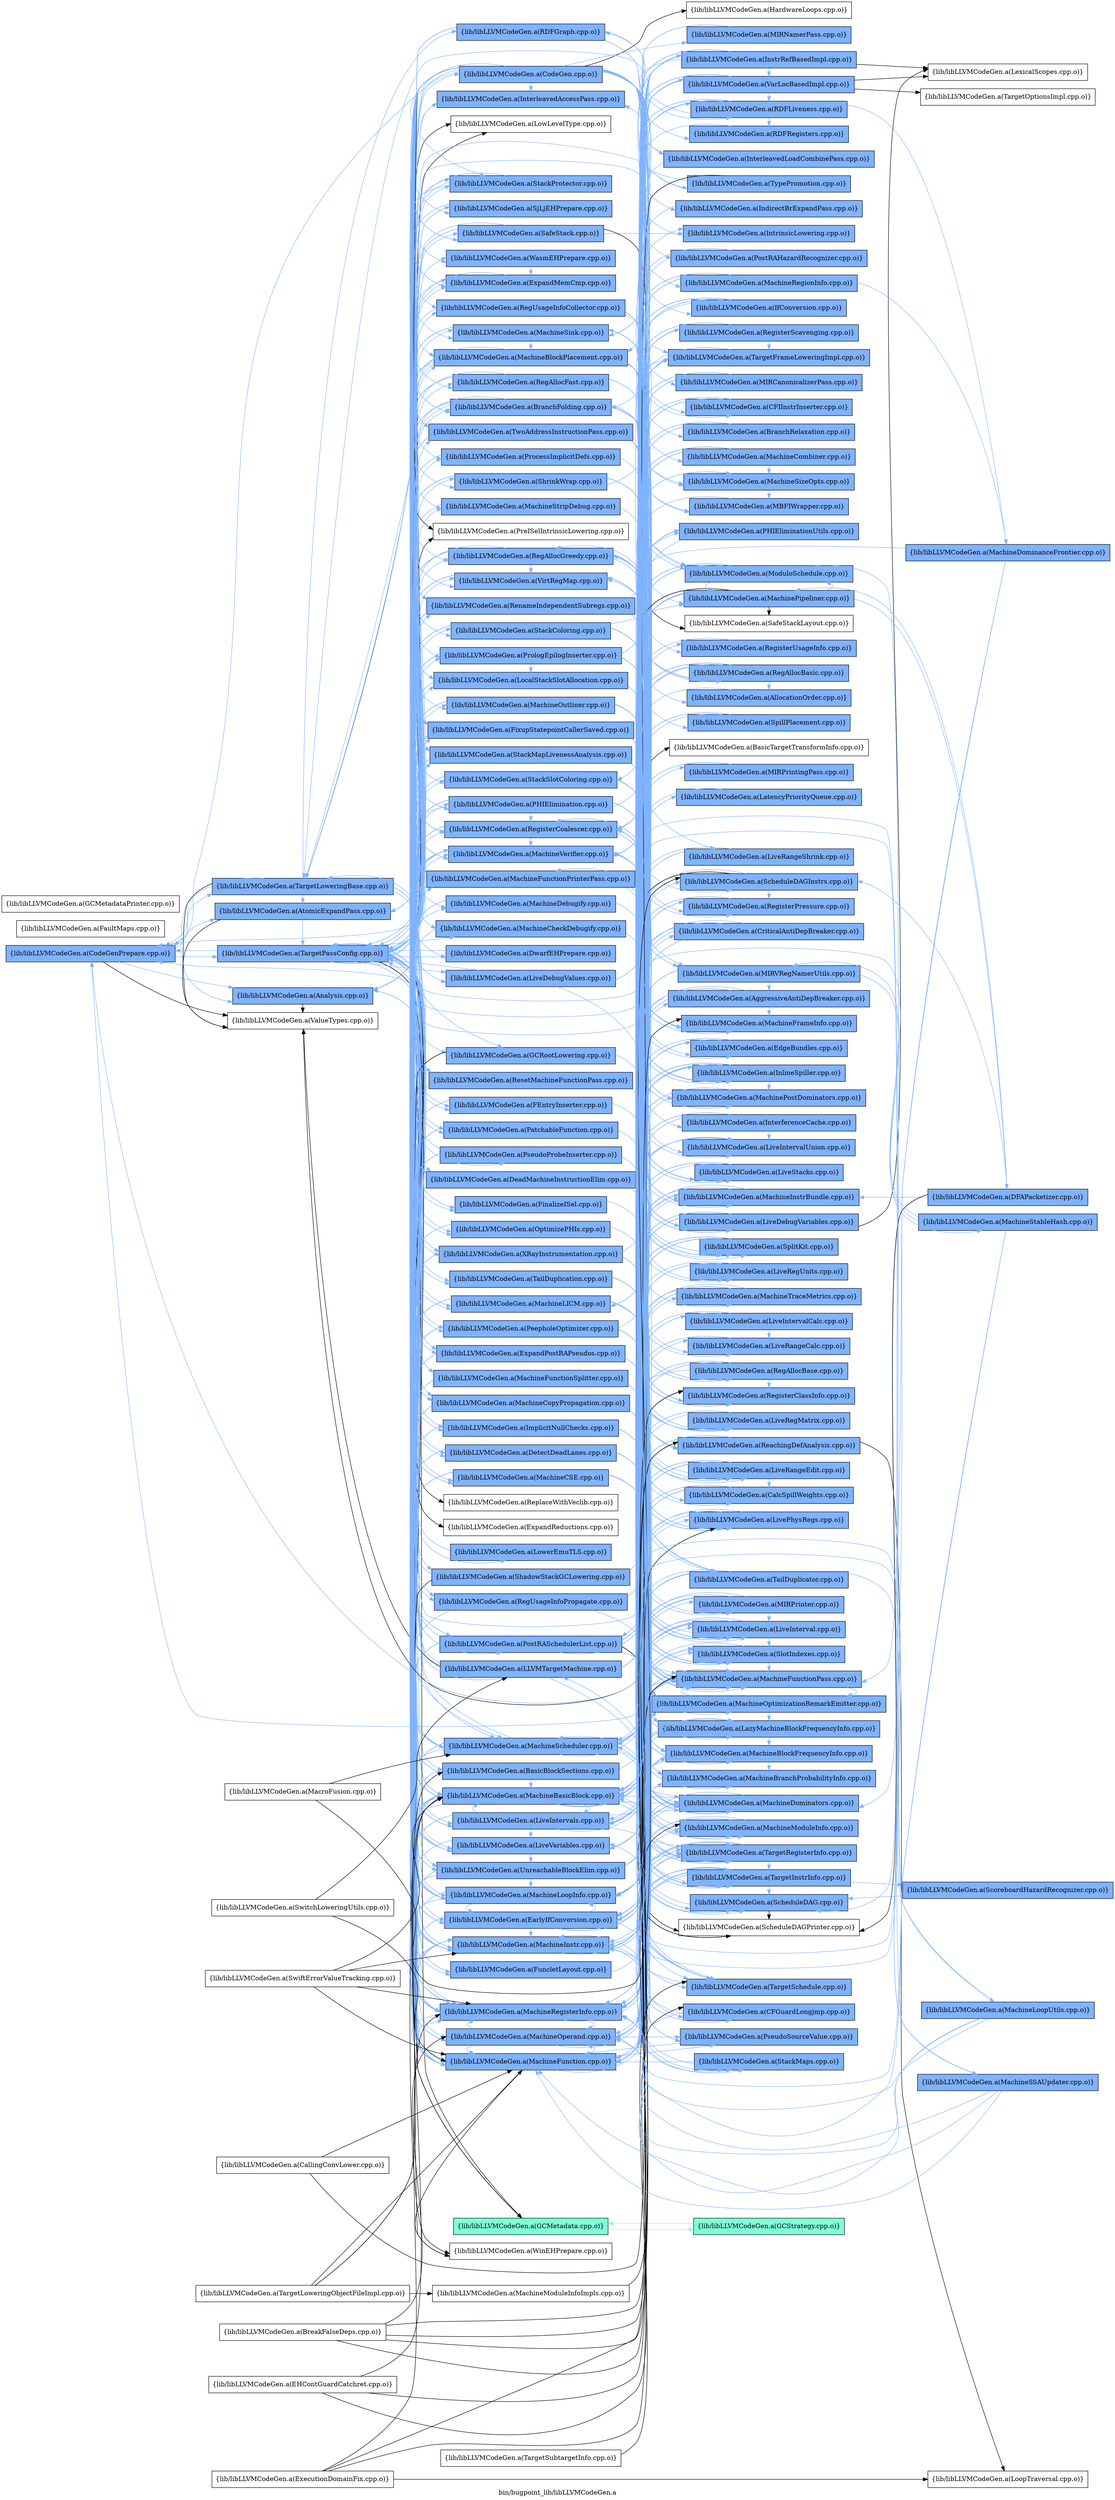 digraph "bin/bugpoint_lib/libLLVMCodeGen.a" {
	label="bin/bugpoint_lib/libLLVMCodeGen.a";
	rankdir=LR;
	{ rank=same; Node0x5591e197ea58;  }
	{ rank=same; Node0x5591e197cb68; Node0x5591e197c7f8; Node0x5591e1987a68; Node0x5591e1989ae8; Node0x5591e198a4e8;  }
	{ rank=same; Node0x5591e197d7e8; Node0x5591e1977a78; Node0x5591e19772f8; Node0x5591e1986d98; Node0x5591e197e0f8; Node0x5591e197e0a8; Node0x5591e197d1a8; Node0x5591e197ad68; Node0x5591e1989a98; Node0x5591e197de78; Node0x5591e1985448; Node0x5591e1983328; Node0x5591e197ecd8; Node0x5591e1977de8; Node0x5591e1978568; Node0x5591e197ba38; Node0x5591e197db08; Node0x5591e199d4a8; Node0x5591e198a7b8; Node0x5591e198b2a8; Node0x5591e1988af8; Node0x5591e1980268; Node0x5591e198ef48; Node0x5591e198f5d8; Node0x5591e1990258; Node0x5591e1991a18; Node0x5591e1992378; Node0x5591e1992238; Node0x5591e1997b48; Node0x5591e19975a8; Node0x5591e1996518; Node0x5591e197ddd8; Node0x5591e1986b68; Node0x5591e1984c78; Node0x5591e1985b78; Node0x5591e1983698; Node0x5591e1983dc8; Node0x5591e1984a48; Node0x5591e19827e8; Node0x5591e1983788; Node0x5591e19834b8; Node0x5591e19830f8; Node0x5591e1982428; Node0x5591e1982068; Node0x5591e19813e8; Node0x5591e19803f8; Node0x5591e1989638; Node0x5591e1990a28; Node0x5591e1980538; Node0x5591e199a578; Node0x5591e19996c8; Node0x5591e197adb8; Node0x5591e197b448; Node0x5591e197c2f8; Node0x5591e197c898; Node0x5591e197d928; Node0x5591e198ce28; Node0x5591e198cba8; Node0x5591e1991158; Node0x5591e1990898; Node0x5591e1990578; Node0x5591e198fd58; Node0x5591e198f7b8; Node0x5591e198ef98; Node0x5591e1993818; Node0x5591e1993098; Node0x5591e198f218; Node0x5591e198e4a8; Node0x5591e198dd28; Node0x5591e198d4b8; Node0x5591e198b208; Node0x5591e198aad8; Node0x5591e19776b8; Node0x5591e19768a8; Node0x5591e1976ad8; Node0x5591e19763f8; Node0x5591e197a098;  }
	{ rank=same; Node0x5591e1983e68; Node0x5591e197c078; Node0x5591e197ee18; Node0x5591e1977758; Node0x5591e19858f8; Node0x5591e198cc98; Node0x5591e1985f88; Node0x5591e197bad8; Node0x5591e1978d38; Node0x5591e199c468; Node0x5591e197e238; Node0x5591e199d7c8; Node0x5591e199b838; Node0x5591e198a948; Node0x5591e197b308; Node0x5591e197d428; Node0x5591e197c938; Node0x5591e197f6d8; Node0x5591e198c5b8; Node0x5591e197c848; Node0x5591e197bbc8; Node0x5591e197b678; Node0x5591e198dcd8; Node0x5591e198bf28; Node0x5591e1991478; Node0x5591e1993458; Node0x5591e199a9d8; Node0x5591e1989c78; Node0x5591e1986c58; Node0x5591e19824c8; Node0x5591e1992198; Node0x5591e19937c8; Node0x5591e1997eb8; Node0x5591e19981d8; Node0x5591e198f038; Node0x5591e197ef58; Node0x5591e199b5b8; Node0x5591e19830a8; Node0x5591e1990528; Node0x5591e1990a78; Node0x5591e197d798; Node0x5591e198b0c8; Node0x5591e198ab78; Node0x5591e1996c48; Node0x5591e197f2c8; Node0x5591e197f9f8; Node0x5591e198a268; Node0x5591e197e5a8; Node0x5591e197f368; Node0x5591e197ac28; Node0x5591e197b358; Node0x5591e1987dd8; Node0x5591e19885f8; Node0x5591e19863e8; Node0x5591e197fa48; Node0x5591e197edc8; Node0x5591e1986348; Node0x5591e1986ac8; Node0x5591e197af48; Node0x5591e197ae58; Node0x5591e1985358; Node0x5591e19805d8; Node0x5591e1989818; Node0x5591e198eb88; Node0x5591e1991108; Node0x5591e1983288; Node0x5591e1984188; Node0x5591e1983af8; Node0x5591e197bb28; Node0x5591e197d068; Node0x5591e198b988; Node0x5591e19812f8; Node0x5591e198f808; Node0x5591e19866b8; Node0x5591e1999d58; Node0x5591e1998f48; Node0x5591e198d968; Node0x5591e1979af8; Node0x5591e1979dc8;  }
	{ rank=same; Node0x5591e197ea58;  }
	{ rank=same; Node0x5591e197cb68; Node0x5591e197c7f8; Node0x5591e1987a68; Node0x5591e1989ae8; Node0x5591e198a4e8;  }
	{ rank=same; Node0x5591e197d7e8; Node0x5591e1977a78; Node0x5591e19772f8; Node0x5591e1986d98; Node0x5591e197e0f8; Node0x5591e197e0a8; Node0x5591e197d1a8; Node0x5591e197ad68; Node0x5591e1989a98; Node0x5591e197de78; Node0x5591e1985448; Node0x5591e1983328; Node0x5591e197ecd8; Node0x5591e1977de8; Node0x5591e1978568; Node0x5591e197ba38; Node0x5591e197db08; Node0x5591e199d4a8; Node0x5591e198a7b8; Node0x5591e198b2a8; Node0x5591e1988af8; Node0x5591e1980268; Node0x5591e198ef48; Node0x5591e198f5d8; Node0x5591e1990258; Node0x5591e1991a18; Node0x5591e1992378; Node0x5591e1992238; Node0x5591e1997b48; Node0x5591e19975a8; Node0x5591e1996518; Node0x5591e197ddd8; Node0x5591e1986b68; Node0x5591e1984c78; Node0x5591e1985b78; Node0x5591e1983698; Node0x5591e1983dc8; Node0x5591e1984a48; Node0x5591e19827e8; Node0x5591e1983788; Node0x5591e19834b8; Node0x5591e19830f8; Node0x5591e1982428; Node0x5591e1982068; Node0x5591e19813e8; Node0x5591e19803f8; Node0x5591e1989638; Node0x5591e1990a28; Node0x5591e1980538; Node0x5591e199a578; Node0x5591e19996c8; Node0x5591e197adb8; Node0x5591e197b448; Node0x5591e197c2f8; Node0x5591e197c898; Node0x5591e197d928; Node0x5591e198ce28; Node0x5591e198cba8; Node0x5591e1991158; Node0x5591e1990898; Node0x5591e1990578; Node0x5591e198fd58; Node0x5591e198f7b8; Node0x5591e198ef98; Node0x5591e1993818; Node0x5591e1993098; Node0x5591e198f218; Node0x5591e198e4a8; Node0x5591e198dd28; Node0x5591e198d4b8; Node0x5591e198b208; Node0x5591e198aad8; Node0x5591e19776b8; Node0x5591e19768a8; Node0x5591e1976ad8; Node0x5591e19763f8; Node0x5591e197a098;  }
	{ rank=same; Node0x5591e1983e68; Node0x5591e197c078; Node0x5591e197ee18; Node0x5591e1977758; Node0x5591e19858f8; Node0x5591e198cc98; Node0x5591e1985f88; Node0x5591e197bad8; Node0x5591e1978d38; Node0x5591e199c468; Node0x5591e197e238; Node0x5591e199d7c8; Node0x5591e199b838; Node0x5591e198a948; Node0x5591e197b308; Node0x5591e197d428; Node0x5591e197c938; Node0x5591e197f6d8; Node0x5591e198c5b8; Node0x5591e197c848; Node0x5591e197bbc8; Node0x5591e197b678; Node0x5591e198dcd8; Node0x5591e198bf28; Node0x5591e1991478; Node0x5591e1993458; Node0x5591e199a9d8; Node0x5591e1989c78; Node0x5591e1986c58; Node0x5591e19824c8; Node0x5591e1992198; Node0x5591e19937c8; Node0x5591e1997eb8; Node0x5591e19981d8; Node0x5591e198f038; Node0x5591e197ef58; Node0x5591e199b5b8; Node0x5591e19830a8; Node0x5591e1990528; Node0x5591e1990a78; Node0x5591e197d798; Node0x5591e198b0c8; Node0x5591e198ab78; Node0x5591e1996c48; Node0x5591e197f2c8; Node0x5591e197f9f8; Node0x5591e198a268; Node0x5591e197e5a8; Node0x5591e197f368; Node0x5591e197ac28; Node0x5591e197b358; Node0x5591e1987dd8; Node0x5591e19885f8; Node0x5591e19863e8; Node0x5591e197fa48; Node0x5591e197edc8; Node0x5591e1986348; Node0x5591e1986ac8; Node0x5591e197af48; Node0x5591e197ae58; Node0x5591e1985358; Node0x5591e19805d8; Node0x5591e1989818; Node0x5591e198eb88; Node0x5591e1991108; Node0x5591e1983288; Node0x5591e1984188; Node0x5591e1983af8; Node0x5591e197bb28; Node0x5591e197d068; Node0x5591e198b988; Node0x5591e19812f8; Node0x5591e198f808; Node0x5591e19866b8; Node0x5591e1999d58; Node0x5591e1998f48; Node0x5591e198d968; Node0x5591e1979af8; Node0x5591e1979dc8;  }

	Node0x5591e197ea58 [shape=record,shape=box,group=2,style=filled,fillcolor="0.600000 0.5 1",label="{lib/libLLVMCodeGen.a(CodeGenPrepare.cpp.o)}"];
	Node0x5591e197ea58 -> Node0x5591e197cb68[color="0.600000 0.5 1"];
	Node0x5591e197ea58 -> Node0x5591e197c7f8[color="0.600000 0.5 1"];
	Node0x5591e197ea58 -> Node0x5591e1987a68[color="0.600000 0.5 1"];
	Node0x5591e197ea58 -> Node0x5591e1989ae8[color="0.600000 0.5 1"];
	Node0x5591e197ea58 -> Node0x5591e198a4e8;
	Node0x5591e1985448 [shape=record,shape=box,group=2,style=filled,fillcolor="0.600000 0.5 1",label="{lib/libLLVMCodeGen.a(ExpandMemCmp.cpp.o)}"];
	Node0x5591e1985448 -> Node0x5591e197c7f8[color="0.600000 0.5 1"];
	Node0x5591e1985448 -> Node0x5591e1989ae8[color="0.600000 0.5 1"];
	Node0x5591e1986348 [shape=record,shape=box,group=0,label="{lib/libLLVMCodeGen.a(HardwareLoops.cpp.o)}"];
	Node0x5591e198b2a8 [shape=record,shape=box,group=2,style=filled,fillcolor="0.600000 0.5 1",label="{lib/libLLVMCodeGen.a(SafeStack.cpp.o)}"];
	Node0x5591e198b2a8 -> Node0x5591e197c7f8[color="0.600000 0.5 1"];
	Node0x5591e198b2a8 -> Node0x5591e197ea58[color="0.600000 0.5 1"];
	Node0x5591e198b2a8 -> Node0x5591e19824c8[color="0.600000 0.5 1"];
	Node0x5591e198b2a8 -> Node0x5591e1992198;
	Node0x5591e198b2a8 -> Node0x5591e1989ae8[color="0.600000 0.5 1"];
	Node0x5591e1985bc8 [shape=record,shape=box,group=0,label="{lib/libLLVMCodeGen.a(FaultMaps.cpp.o)}"];
	Node0x5591e197e0a8 [shape=record,shape=box,group=2,style=filled,fillcolor="0.600000 0.5 1",label="{lib/libLLVMCodeGen.a(MachineFunction.cpp.o)}"];
	Node0x5591e197e0a8 -> Node0x5591e1977a78[color="0.600000 0.5 1"];
	Node0x5591e197e0a8 -> Node0x5591e197e238[color="0.600000 0.5 1"];
	Node0x5591e197e0a8 -> Node0x5591e19772f8[color="0.600000 0.5 1"];
	Node0x5591e197e0a8 -> Node0x5591e1978d38[color="0.600000 0.5 1"];
	Node0x5591e197e0a8 -> Node0x5591e197d1a8[color="0.600000 0.5 1"];
	Node0x5591e197e0a8 -> Node0x5591e197ad68[color="0.600000 0.5 1"];
	Node0x5591e197e0a8 -> Node0x5591e199d7c8[color="0.600000 0.5 1"];
	Node0x5591e197e0a8 -> Node0x5591e198cc98[color="0.600000 0.5 1"];
	Node0x5591e197e0a8 -> Node0x5591e1976ad8;
	Node0x5591e197d428 [shape=record,shape=box,group=2,style=filled,fillcolor="0.600000 0.5 1",label="{lib/libLLVMCodeGen.a(MachineFunctionPass.cpp.o)}"];
	Node0x5591e197d428 -> Node0x5591e1977de8[color="0.600000 0.5 1"];
	Node0x5591e197d428 -> Node0x5591e1978d38[color="0.600000 0.5 1"];
	Node0x5591e197d428 -> Node0x5591e197c938[color="0.600000 0.5 1"];
	Node0x5591e19772f8 [shape=record,shape=box,group=2,style=filled,fillcolor="0.600000 0.5 1",label="{lib/libLLVMCodeGen.a(MachineInstr.cpp.o)}"];
	Node0x5591e19772f8 -> Node0x5591e1977a78[color="0.600000 0.5 1"];
	Node0x5591e19772f8 -> Node0x5591e197e0a8[color="0.600000 0.5 1"];
	Node0x5591e19772f8 -> Node0x5591e197d1a8[color="0.600000 0.5 1"];
	Node0x5591e19772f8 -> Node0x5591e197ad68[color="0.600000 0.5 1"];
	Node0x5591e19772f8 -> Node0x5591e1985f88[color="0.600000 0.5 1"];
	Node0x5591e19772f8 -> Node0x5591e198cc98[color="0.600000 0.5 1"];
	Node0x5591e197c528 [shape=record,shape=box,group=0,label="{lib/libLLVMCodeGen.a(MachineModuleInfoImpls.cpp.o)}"];
	Node0x5591e197c528 -> Node0x5591e1978d38;
	Node0x5591e1985f88 [shape=record,shape=box,group=2,style=filled,fillcolor="0.600000 0.5 1",label="{lib/libLLVMCodeGen.a(StackMaps.cpp.o)}"];
	Node0x5591e1985f88 -> Node0x5591e197e0a8[color="0.600000 0.5 1"];
	Node0x5591e1985f88 -> Node0x5591e19772f8[color="0.600000 0.5 1"];
	Node0x5591e1985f88 -> Node0x5591e198cc98[color="0.600000 0.5 1"];
	Node0x5591e1977a78 [shape=record,shape=box,group=2,style=filled,fillcolor="0.600000 0.5 1",label="{lib/libLLVMCodeGen.a(MachineBasicBlock.cpp.o)}"];
	Node0x5591e1977a78 -> Node0x5591e1983328[color="0.600000 0.5 1"];
	Node0x5591e1977a78 -> Node0x5591e1983e68[color="0.600000 0.5 1"];
	Node0x5591e1977a78 -> Node0x5591e197c078[color="0.600000 0.5 1"];
	Node0x5591e1977a78 -> Node0x5591e197ecd8[color="0.600000 0.5 1"];
	Node0x5591e1977a78 -> Node0x5591e197ee18[color="0.600000 0.5 1"];
	Node0x5591e1977a78 -> Node0x5591e197e0a8[color="0.600000 0.5 1"];
	Node0x5591e1977a78 -> Node0x5591e1977758[color="0.600000 0.5 1"];
	Node0x5591e1977a78 -> Node0x5591e19772f8[color="0.600000 0.5 1"];
	Node0x5591e1977a78 -> Node0x5591e1978568[color="0.600000 0.5 1"];
	Node0x5591e1977a78 -> Node0x5591e197ad68[color="0.600000 0.5 1"];
	Node0x5591e1977a78 -> Node0x5591e19858f8[color="0.600000 0.5 1"];
	Node0x5591e1977a78 -> Node0x5591e198cc98[color="0.600000 0.5 1"];
	Node0x5591e197ad68 [shape=record,shape=box,group=2,style=filled,fillcolor="0.600000 0.5 1",label="{lib/libLLVMCodeGen.a(MachineRegisterInfo.cpp.o)}"];
	Node0x5591e197ad68 -> Node0x5591e1977a78[color="0.600000 0.5 1"];
	Node0x5591e197ad68 -> Node0x5591e197e0a8[color="0.600000 0.5 1"];
	Node0x5591e197ad68 -> Node0x5591e19772f8[color="0.600000 0.5 1"];
	Node0x5591e197ad68 -> Node0x5591e197d1a8[color="0.600000 0.5 1"];
	Node0x5591e197ad68 -> Node0x5591e198cc98[color="0.600000 0.5 1"];
	Node0x5591e197f2c8 [shape=record,shape=box,group=2,style=filled,fillcolor="0.600000 0.5 1",label="{lib/libLLVMCodeGen.a(LiveRegMatrix.cpp.o)}"];
	Node0x5591e197f2c8 -> Node0x5591e1983328[color="0.600000 0.5 1"];
	Node0x5591e197f2c8 -> Node0x5591e1983e68[color="0.600000 0.5 1"];
	Node0x5591e197f2c8 -> Node0x5591e197f9f8[color="0.600000 0.5 1"];
	Node0x5591e197f2c8 -> Node0x5591e197d428[color="0.600000 0.5 1"];
	Node0x5591e197f2c8 -> Node0x5591e19776b8[color="0.600000 0.5 1"];
	Node0x5591e197d1a8 [shape=record,shape=box,group=2,style=filled,fillcolor="0.600000 0.5 1",label="{lib/libLLVMCodeGen.a(MachineOperand.cpp.o)}"];
	Node0x5591e197d1a8 -> Node0x5591e1977a78[color="0.600000 0.5 1"];
	Node0x5591e197d1a8 -> Node0x5591e197e0a8[color="0.600000 0.5 1"];
	Node0x5591e197d1a8 -> Node0x5591e197ad68[color="0.600000 0.5 1"];
	Node0x5591e197d1a8 -> Node0x5591e199b838[color="0.600000 0.5 1"];
	Node0x5591e197d1a8 -> Node0x5591e199d7c8[color="0.600000 0.5 1"];
	Node0x5591e197d1a8 -> Node0x5591e198cc98[color="0.600000 0.5 1"];
	Node0x5591e198cc98 [shape=record,shape=box,group=2,style=filled,fillcolor="0.600000 0.5 1",label="{lib/libLLVMCodeGen.a(TargetRegisterInfo.cpp.o)}"];
	Node0x5591e198cc98 -> Node0x5591e1977a78[color="0.600000 0.5 1"];
	Node0x5591e198cc98 -> Node0x5591e19772f8[color="0.600000 0.5 1"];
	Node0x5591e198cc98 -> Node0x5591e197ad68[color="0.600000 0.5 1"];
	Node0x5591e198cc98 -> Node0x5591e1986c58[color="0.600000 0.5 1"];
	Node0x5591e197acc8 [shape=record,shape=box,group=0,label="{lib/libLLVMCodeGen.a(CallingConvLower.cpp.o)}"];
	Node0x5591e197acc8 -> Node0x5591e197e238;
	Node0x5591e197acc8 -> Node0x5591e197e0a8;
	Node0x5591e19824c8 [shape=record,shape=box,group=2,style=filled,fillcolor="0.600000 0.5 1",label="{lib/libLLVMCodeGen.a(IntrinsicLowering.cpp.o)}"];
	Node0x5591e19824c8 -> Node0x5591e197c7f8[color="0.600000 0.5 1"];
	Node0x5591e197e238 [shape=record,shape=box,group=2,style=filled,fillcolor="0.600000 0.5 1",label="{lib/libLLVMCodeGen.a(MachineFrameInfo.cpp.o)}"];
	Node0x5591e197e238 -> Node0x5591e197ad68[color="0.600000 0.5 1"];
	Node0x5591e1987a68 [shape=record,shape=box,group=2,style=filled,fillcolor="0.600000 0.5 1",label="{lib/libLLVMCodeGen.a(TargetLoweringBase.cpp.o)}"];
	Node0x5591e1987a68 -> Node0x5591e197cb68[color="0.600000 0.5 1"];
	Node0x5591e1987a68 -> Node0x5591e197c7f8[color="0.600000 0.5 1"];
	Node0x5591e1987a68 -> Node0x5591e197ea58[color="0.600000 0.5 1"];
	Node0x5591e1987a68 -> Node0x5591e1986d98[color="0.600000 0.5 1"];
	Node0x5591e1987a68 -> Node0x5591e197e0f8[color="0.600000 0.5 1"];
	Node0x5591e1987a68 -> Node0x5591e197d7e8;
	Node0x5591e1987a68 -> Node0x5591e1977a78[color="0.600000 0.5 1"];
	Node0x5591e1987a68 -> Node0x5591e197e0a8[color="0.600000 0.5 1"];
	Node0x5591e1987a68 -> Node0x5591e19772f8[color="0.600000 0.5 1"];
	Node0x5591e1987a68 -> Node0x5591e197d1a8[color="0.600000 0.5 1"];
	Node0x5591e1987a68 -> Node0x5591e197ad68[color="0.600000 0.5 1"];
	Node0x5591e1987a68 -> Node0x5591e1989a98[color="0.600000 0.5 1"];
	Node0x5591e1987a68 -> Node0x5591e198a4e8;
	Node0x5591e198a4e8 [shape=record,shape=box,group=0,label="{lib/libLLVMCodeGen.a(ValueTypes.cpp.o)}"];
	Node0x5591e197c078 [shape=record,shape=box,group=2,style=filled,fillcolor="0.600000 0.5 1",label="{lib/libLLVMCodeGen.a(LivePhysRegs.cpp.o)}"];
	Node0x5591e197c078 -> Node0x5591e197de78[color="0.600000 0.5 1"];
	Node0x5591e197c078 -> Node0x5591e1977a78[color="0.600000 0.5 1"];
	Node0x5591e197c078 -> Node0x5591e19772f8[color="0.600000 0.5 1"];
	Node0x5591e197c078 -> Node0x5591e197ad68[color="0.600000 0.5 1"];
	Node0x5591e197c078 -> Node0x5591e198cc98[color="0.600000 0.5 1"];
	Node0x5591e197ecd8 [shape=record,shape=box,group=2,style=filled,fillcolor="0.600000 0.5 1",label="{lib/libLLVMCodeGen.a(LiveVariables.cpp.o)}"];
	Node0x5591e197ecd8 -> Node0x5591e1977a78[color="0.600000 0.5 1"];
	Node0x5591e197ecd8 -> Node0x5591e197d428[color="0.600000 0.5 1"];
	Node0x5591e197ecd8 -> Node0x5591e19772f8[color="0.600000 0.5 1"];
	Node0x5591e197ecd8 -> Node0x5591e197ad68[color="0.600000 0.5 1"];
	Node0x5591e197ecd8 -> Node0x5591e198aad8[color="0.600000 0.5 1"];
	Node0x5591e197ee18 [shape=record,shape=box,group=2,style=filled,fillcolor="0.600000 0.5 1",label="{lib/libLLVMCodeGen.a(MachineDominators.cpp.o)}"];
	Node0x5591e197ee18 -> Node0x5591e197de78[color="0.600000 0.5 1"];
	Node0x5591e197ee18 -> Node0x5591e19830a8[color="0.600000 0.5 1"];
	Node0x5591e197ee18 -> Node0x5591e1977a78[color="0.600000 0.5 1"];
	Node0x5591e197ee18 -> Node0x5591e197d428[color="0.600000 0.5 1"];
	Node0x5591e1986c58 [shape=record,shape=box,group=2,style=filled,fillcolor="0.600000 0.5 1",label="{lib/libLLVMCodeGen.a(TargetInstrInfo.cpp.o)}"];
	Node0x5591e1986c58 -> Node0x5591e1977a78[color="0.600000 0.5 1"];
	Node0x5591e1986c58 -> Node0x5591e197e0a8[color="0.600000 0.5 1"];
	Node0x5591e1986c58 -> Node0x5591e19772f8[color="0.600000 0.5 1"];
	Node0x5591e1986c58 -> Node0x5591e197d1a8[color="0.600000 0.5 1"];
	Node0x5591e1986c58 -> Node0x5591e197ad68[color="0.600000 0.5 1"];
	Node0x5591e1986c58 -> Node0x5591e1991478[color="0.600000 0.5 1"];
	Node0x5591e1986c58 -> Node0x5591e1985f88[color="0.600000 0.5 1"];
	Node0x5591e1986c58 -> Node0x5591e1987428[color="0.600000 0.5 1"];
	Node0x5591e1986c58 -> Node0x5591e198c5b8[color="0.600000 0.5 1"];
	Node0x5591e19866b8 [shape=record,shape=box,group=2,style=filled,fillcolor="0.600000 0.5 1",label="{lib/libLLVMCodeGen.a(TargetFrameLoweringImpl.cpp.o)}"];
	Node0x5591e19866b8 -> Node0x5591e197edc8[color="0.600000 0.5 1"];
	Node0x5591e19866b8 -> Node0x5591e197e238[color="0.600000 0.5 1"];
	Node0x5591e19866b8 -> Node0x5591e197ad68[color="0.600000 0.5 1"];
	Node0x5591e1989228 [shape=record,shape=box,group=0,label="{lib/libLLVMCodeGen.a(TargetOptionsImpl.cpp.o)}"];
	Node0x5591e198bed8 [shape=record,shape=box,group=0,label="{lib/libLLVMCodeGen.a(TargetSubtargetInfo.cpp.o)}"];
	Node0x5591e198bed8 -> Node0x5591e198c5b8;
	Node0x5591e197cb68 [shape=record,shape=box,group=2,style=filled,fillcolor="0.600000 0.5 1",label="{lib/libLLVMCodeGen.a(Analysis.cpp.o)}"];
	Node0x5591e197cb68 -> Node0x5591e197d7e8;
	Node0x5591e197cb68 -> Node0x5591e1977a78[color="0.600000 0.5 1"];
	Node0x5591e197cb68 -> Node0x5591e19772f8[color="0.600000 0.5 1"];
	Node0x5591e197cb68 -> Node0x5591e198a4e8;
	Node0x5591e197d7e8 [shape=record,shape=box,group=0,label="{lib/libLLVMCodeGen.a(LowLevelType.cpp.o)}"];
	Node0x5591e199c828 [shape=record,shape=box,group=0,label="{lib/libLLVMCodeGen.a(MacroFusion.cpp.o)}"];
	Node0x5591e199c828 -> Node0x5591e197ba38;
	Node0x5591e199c828 -> Node0x5591e1993458;
	Node0x5591e197c7f8 [shape=record,shape=box,group=2,style=filled,fillcolor="0.600000 0.5 1",label="{lib/libLLVMCodeGen.a(AtomicExpandPass.cpp.o)}"];
	Node0x5591e197c7f8 -> Node0x5591e1989ae8[color="0.600000 0.5 1"];
	Node0x5591e197c7f8 -> Node0x5591e198a4e8;
	Node0x5591e197bad8 [shape=record,shape=box,group=0,label="{lib/libLLVMCodeGen.a(BasicTargetTransformInfo.cpp.o)}"];
	Node0x5591e197b948 [shape=record,shape=box,group=0,label="{lib/libLLVMCodeGen.a(BreakFalseDeps.cpp.o)}"];
	Node0x5591e197b948 -> Node0x5591e197c078;
	Node0x5591e197b948 -> Node0x5591e197d428;
	Node0x5591e197b948 -> Node0x5591e197d1a8;
	Node0x5591e197b948 -> Node0x5591e198b0c8;
	Node0x5591e197b948 -> Node0x5591e198dcd8;
	Node0x5591e197fa48 [shape=record,shape=box,group=2,style=filled,fillcolor="0.600000 0.5 1",label="{lib/libLLVMCodeGen.a(CFGuardLongjmp.cpp.o)}"];
	Node0x5591e197fa48 -> Node0x5591e197e0a8[color="0.600000 0.5 1"];
	Node0x5591e197fa48 -> Node0x5591e197d428[color="0.600000 0.5 1"];
	Node0x5591e197fa48 -> Node0x5591e19772f8[color="0.600000 0.5 1"];
	Node0x5591e197edc8 [shape=record,shape=box,group=2,style=filled,fillcolor="0.600000 0.5 1",label="{lib/libLLVMCodeGen.a(CFIInstrInserter.cpp.o)}"];
	Node0x5591e197edc8 -> Node0x5591e1977a78[color="0.600000 0.5 1"];
	Node0x5591e197edc8 -> Node0x5591e197e0a8[color="0.600000 0.5 1"];
	Node0x5591e197edc8 -> Node0x5591e197d428[color="0.600000 0.5 1"];
	Node0x5591e197edc8 -> Node0x5591e19772f8[color="0.600000 0.5 1"];
	Node0x5591e197de78 [shape=record,shape=box,group=2,style=filled,fillcolor="0.600000 0.5 1",label="{lib/libLLVMCodeGen.a(EarlyIfConversion.cpp.o)}"];
	Node0x5591e197de78 -> Node0x5591e1977a78[color="0.600000 0.5 1"];
	Node0x5591e197de78 -> Node0x5591e197b308[color="0.600000 0.5 1"];
	Node0x5591e197de78 -> Node0x5591e197ee18[color="0.600000 0.5 1"];
	Node0x5591e197de78 -> Node0x5591e197d428[color="0.600000 0.5 1"];
	Node0x5591e197de78 -> Node0x5591e19772f8[color="0.600000 0.5 1"];
	Node0x5591e197de78 -> Node0x5591e1978568[color="0.600000 0.5 1"];
	Node0x5591e197de78 -> Node0x5591e197d1a8[color="0.600000 0.5 1"];
	Node0x5591e197de78 -> Node0x5591e197c938[color="0.600000 0.5 1"];
	Node0x5591e197de78 -> Node0x5591e197ad68[color="0.600000 0.5 1"];
	Node0x5591e197de78 -> Node0x5591e197f6d8[color="0.600000 0.5 1"];
	Node0x5591e197de78 -> Node0x5591e198c5b8[color="0.600000 0.5 1"];
	Node0x5591e19894f8 [shape=record,shape=box,group=0,label="{lib/libLLVMCodeGen.a(EHContGuardCatchret.cpp.o)}"];
	Node0x5591e19894f8 -> Node0x5591e197fa48;
	Node0x5591e19894f8 -> Node0x5591e1977a78;
	Node0x5591e19894f8 -> Node0x5591e197d428;
	Node0x5591e1984a98 [shape=record,shape=box,group=0,label="{lib/libLLVMCodeGen.a(ExecutionDomainFix.cpp.o)}"];
	Node0x5591e1984a98 -> Node0x5591e197e468;
	Node0x5591e1984a98 -> Node0x5591e197d428;
	Node0x5591e1984a98 -> Node0x5591e197ad68;
	Node0x5591e1984a98 -> Node0x5591e198b0c8;
	Node0x5591e1986ac8 [shape=record,shape=box,group=2,style=filled,fillcolor="0.600000 0.5 1",label="{lib/libLLVMCodeGen.a(IndirectBrExpandPass.cpp.o)}"];
	Node0x5591e1986ac8 -> Node0x5591e1989ae8[color="0.600000 0.5 1"];
	Node0x5591e1986d98 [shape=record,shape=box,group=2,style=filled,fillcolor="0.600000 0.5 1",label="{lib/libLLVMCodeGen.a(InterleavedAccessPass.cpp.o)}"];
	Node0x5591e1986d98 -> Node0x5591e1989ae8[color="0.600000 0.5 1"];
	Node0x5591e197af48 [shape=record,shape=box,group=2,style=filled,fillcolor="0.600000 0.5 1",label="{lib/libLLVMCodeGen.a(LiveRangeShrink.cpp.o)}"];
	Node0x5591e197af48 -> Node0x5591e1977a78[color="0.600000 0.5 1"];
	Node0x5591e197af48 -> Node0x5591e197d428[color="0.600000 0.5 1"];
	Node0x5591e197af48 -> Node0x5591e19772f8[color="0.600000 0.5 1"];
	Node0x5591e197af48 -> Node0x5591e197ad68[color="0.600000 0.5 1"];
	Node0x5591e197e0f8 [shape=record,shape=box,group=2,style=filled,fillcolor="0.600000 0.5 1",label="{lib/libLLVMCodeGen.a(LLVMTargetMachine.cpp.o)}"];
	Node0x5591e197e0f8 -> Node0x5591e197bad8;
	Node0x5591e197e0f8 -> Node0x5591e197ea58[color="0.600000 0.5 1"];
	Node0x5591e197e0f8 -> Node0x5591e1978d38[color="0.600000 0.5 1"];
	Node0x5591e197e0f8 -> Node0x5591e199c468[color="0.600000 0.5 1"];
	Node0x5591e197e0f8 -> Node0x5591e1987a68[color="0.600000 0.5 1"];
	Node0x5591e197e0f8 -> Node0x5591e1989ae8[color="0.600000 0.5 1"];
	Node0x5591e197e0f8 -> Node0x5591e198a4e8;
	Node0x5591e197ae58 [shape=record,shape=box,group=2,style=filled,fillcolor="0.600000 0.5 1",label="{lib/libLLVMCodeGen.a(MachineCombiner.cpp.o)}"];
	Node0x5591e197ae58 -> Node0x5591e19830a8[color="0.600000 0.5 1"];
	Node0x5591e197ae58 -> Node0x5591e1977a78[color="0.600000 0.5 1"];
	Node0x5591e197ae58 -> Node0x5591e197ee18[color="0.600000 0.5 1"];
	Node0x5591e197ae58 -> Node0x5591e197e0a8[color="0.600000 0.5 1"];
	Node0x5591e197ae58 -> Node0x5591e197d428[color="0.600000 0.5 1"];
	Node0x5591e197ae58 -> Node0x5591e19772f8[color="0.600000 0.5 1"];
	Node0x5591e197ae58 -> Node0x5591e1978568[color="0.600000 0.5 1"];
	Node0x5591e197ae58 -> Node0x5591e197ad68[color="0.600000 0.5 1"];
	Node0x5591e197ae58 -> Node0x5591e197ef58[color="0.600000 0.5 1"];
	Node0x5591e197ae58 -> Node0x5591e197f6d8[color="0.600000 0.5 1"];
	Node0x5591e197ae58 -> Node0x5591e198dcd8[color="0.600000 0.5 1"];
	Node0x5591e197ae58 -> Node0x5591e198c5b8[color="0.600000 0.5 1"];
	Node0x5591e197ba38 [shape=record,shape=box,group=2,style=filled,fillcolor="0.600000 0.5 1",label="{lib/libLLVMCodeGen.a(MachineScheduler.cpp.o)}"];
	Node0x5591e197ba38 -> Node0x5591e1983328[color="0.600000 0.5 1"];
	Node0x5591e197ba38 -> Node0x5591e1983e68[color="0.600000 0.5 1"];
	Node0x5591e197ba38 -> Node0x5591e1977a78[color="0.600000 0.5 1"];
	Node0x5591e197ba38 -> Node0x5591e197ee18[color="0.600000 0.5 1"];
	Node0x5591e197ba38 -> Node0x5591e197e0a8[color="0.600000 0.5 1"];
	Node0x5591e197ba38 -> Node0x5591e197d428[color="0.600000 0.5 1"];
	Node0x5591e197ba38 -> Node0x5591e19772f8[color="0.600000 0.5 1"];
	Node0x5591e197ba38 -> Node0x5591e1978568[color="0.600000 0.5 1"];
	Node0x5591e197ba38 -> Node0x5591e197db08[color="0.600000 0.5 1"];
	Node0x5591e197ba38 -> Node0x5591e198dcd8[color="0.600000 0.5 1"];
	Node0x5591e197ba38 -> Node0x5591e198bf28[color="0.600000 0.5 1"];
	Node0x5591e197ba38 -> Node0x5591e1991478[color="0.600000 0.5 1"];
	Node0x5591e197ba38 -> Node0x5591e1993458[color="0.600000 0.5 1"];
	Node0x5591e197ba38 -> Node0x5591e19858f8[color="0.600000 0.5 1"];
	Node0x5591e197ba38 -> Node0x5591e1989ae8[color="0.600000 0.5 1"];
	Node0x5591e197ba38 -> Node0x5591e198c5b8[color="0.600000 0.5 1"];
	Node0x5591e199d4a8 [shape=record,shape=box,group=2,style=filled,fillcolor="0.600000 0.5 1",label="{lib/libLLVMCodeGen.a(PseudoProbeInserter.cpp.o)}"];
	Node0x5591e199d4a8 -> Node0x5591e1977a78[color="0.600000 0.5 1"];
	Node0x5591e199d4a8 -> Node0x5591e197e0a8[color="0.600000 0.5 1"];
	Node0x5591e199d4a8 -> Node0x5591e197d428[color="0.600000 0.5 1"];
	Node0x5591e199d4a8 -> Node0x5591e19772f8[color="0.600000 0.5 1"];
	Node0x5591e199d4a8 -> Node0x5591e1989ae8[color="0.600000 0.5 1"];
	Node0x5591e198b0c8 [shape=record,shape=box,group=2,style=filled,fillcolor="0.600000 0.5 1",label="{lib/libLLVMCodeGen.a(ReachingDefAnalysis.cpp.o)}"];
	Node0x5591e198b0c8 -> Node0x5591e197de78[color="0.600000 0.5 1"];
	Node0x5591e198b0c8 -> Node0x5591e197c078[color="0.600000 0.5 1"];
	Node0x5591e198b0c8 -> Node0x5591e197e468;
	Node0x5591e198b0c8 -> Node0x5591e1977a78[color="0.600000 0.5 1"];
	Node0x5591e198b0c8 -> Node0x5591e197d428[color="0.600000 0.5 1"];
	Node0x5591e198b0c8 -> Node0x5591e19772f8[color="0.600000 0.5 1"];
	Node0x5591e19882d8 [shape=record,shape=box,group=0,label="{lib/libLLVMCodeGen.a(TargetLoweringObjectFileImpl.cpp.o)}"];
	Node0x5591e19882d8 -> Node0x5591e1977a78;
	Node0x5591e19882d8 -> Node0x5591e197e0a8;
	Node0x5591e19882d8 -> Node0x5591e197c528;
	Node0x5591e19882d8 -> Node0x5591e1988af8;
	Node0x5591e1989ae8 [shape=record,shape=box,group=2,style=filled,fillcolor="0.600000 0.5 1",label="{lib/libLLVMCodeGen.a(TargetPassConfig.cpp.o)}"];
	Node0x5591e1989ae8 -> Node0x5591e197ea58[color="0.600000 0.5 1"];
	Node0x5591e1989ae8 -> Node0x5591e197de78[color="0.600000 0.5 1"];
	Node0x5591e1989ae8 -> Node0x5591e1985448[color="0.600000 0.5 1"];
	Node0x5591e1989ae8 -> Node0x5591e1983328[color="0.600000 0.5 1"];
	Node0x5591e1989ae8 -> Node0x5591e197ecd8[color="0.600000 0.5 1"];
	Node0x5591e1989ae8 -> Node0x5591e1977de8[color="0.600000 0.5 1"];
	Node0x5591e1989ae8 -> Node0x5591e1978568[color="0.600000 0.5 1"];
	Node0x5591e1989ae8 -> Node0x5591e197ba38[color="0.600000 0.5 1"];
	Node0x5591e1989ae8 -> Node0x5591e197db08[color="0.600000 0.5 1"];
	Node0x5591e1989ae8 -> Node0x5591e199d4a8[color="0.600000 0.5 1"];
	Node0x5591e1989ae8 -> Node0x5591e198a7b8[color="0.600000 0.5 1"];
	Node0x5591e1989ae8 -> Node0x5591e198b2a8[color="0.600000 0.5 1"];
	Node0x5591e1989ae8 -> Node0x5591e1988af8[color="0.600000 0.5 1"];
	Node0x5591e1989ae8 -> Node0x5591e1980268[color="0.600000 0.5 1"];
	Node0x5591e1989ae8 -> Node0x5591e198ef48[color="0.600000 0.5 1"];
	Node0x5591e1989ae8 -> Node0x5591e198f5d8[color="0.600000 0.5 1"];
	Node0x5591e1989ae8 -> Node0x5591e1990258[color="0.600000 0.5 1"];
	Node0x5591e1989ae8 -> Node0x5591e1991a18[color="0.600000 0.5 1"];
	Node0x5591e1989ae8 -> Node0x5591e1992378[color="0.600000 0.5 1"];
	Node0x5591e1989ae8 -> Node0x5591e1992238[color="0.600000 0.5 1"];
	Node0x5591e1989ae8 -> Node0x5591e1997b48[color="0.600000 0.5 1"];
	Node0x5591e1989ae8 -> Node0x5591e19975a8[color="0.600000 0.5 1"];
	Node0x5591e1989ae8 -> Node0x5591e1996518[color="0.600000 0.5 1"];
	Node0x5591e1989ae8 -> Node0x5591e197ddd8[color="0.600000 0.5 1"];
	Node0x5591e1989ae8 -> Node0x5591e1986b68[color="0.600000 0.5 1"];
	Node0x5591e1989ae8 -> Node0x5591e1984c78[color="0.600000 0.5 1"];
	Node0x5591e1989ae8 -> Node0x5591e1985b78[color="0.600000 0.5 1"];
	Node0x5591e1989ae8 -> Node0x5591e1983698[color="0.600000 0.5 1"];
	Node0x5591e1989ae8 -> Node0x5591e1983dc8[color="0.600000 0.5 1"];
	Node0x5591e1989ae8 -> Node0x5591e1984a48[color="0.600000 0.5 1"];
	Node0x5591e1989ae8 -> Node0x5591e19827e8[color="0.600000 0.5 1"];
	Node0x5591e1989ae8 -> Node0x5591e1983788[color="0.600000 0.5 1"];
	Node0x5591e1989ae8 -> Node0x5591e19834b8[color="0.600000 0.5 1"];
	Node0x5591e1989ae8 -> Node0x5591e19830f8[color="0.600000 0.5 1"];
	Node0x5591e1989ae8 -> Node0x5591e1982428[color="0.600000 0.5 1"];
	Node0x5591e1989ae8 -> Node0x5591e1982068[color="0.600000 0.5 1"];
	Node0x5591e1989ae8 -> Node0x5591e19813e8;
	Node0x5591e1989ae8 -> Node0x5591e19803f8[color="0.600000 0.5 1"];
	Node0x5591e1989ae8 -> Node0x5591e1989638[color="0.600000 0.5 1"];
	Node0x5591e1989ae8 -> Node0x5591e1990a28[color="0.600000 0.5 1"];
	Node0x5591e1989ae8 -> Node0x5591e1980538[color="0.600000 0.5 1"];
	Node0x5591e1989ae8 -> Node0x5591e199a578[color="0.600000 0.5 1"];
	Node0x5591e1989ae8 -> Node0x5591e19996c8[color="0.600000 0.5 1"];
	Node0x5591e1989ae8 -> Node0x5591e197adb8[color="0.600000 0.5 1"];
	Node0x5591e1989ae8 -> Node0x5591e197b448[color="0.600000 0.5 1"];
	Node0x5591e1989ae8 -> Node0x5591e197c2f8;
	Node0x5591e1989ae8 -> Node0x5591e197c898[color="0.600000 0.5 1"];
	Node0x5591e1989ae8 -> Node0x5591e197d928[color="0.600000 0.5 1"];
	Node0x5591e1989ae8 -> Node0x5591e198ce28[color="0.600000 0.5 1"];
	Node0x5591e1989ae8 -> Node0x5591e198cba8[color="0.600000 0.5 1"];
	Node0x5591e1989ae8 -> Node0x5591e1991158[color="0.600000 0.5 1"];
	Node0x5591e1989ae8 -> Node0x5591e1990898[color="0.600000 0.5 1"];
	Node0x5591e1989ae8 -> Node0x5591e1990578[color="0.600000 0.5 1"];
	Node0x5591e1989ae8 -> Node0x5591e198fd58[color="0.600000 0.5 1"];
	Node0x5591e1989ae8 -> Node0x5591e198f7b8[color="0.600000 0.5 1"];
	Node0x5591e1989ae8 -> Node0x5591e198ef98[color="0.600000 0.5 1"];
	Node0x5591e1989ae8 -> Node0x5591e1993818[color="0.600000 0.5 1"];
	Node0x5591e1989ae8 -> Node0x5591e1993098;
	Node0x5591e1989ae8 -> Node0x5591e198f218;
	Node0x5591e1989ae8 -> Node0x5591e198e4a8[color="0.600000 0.5 1"];
	Node0x5591e1989ae8 -> Node0x5591e198dd28[color="0.600000 0.5 1"];
	Node0x5591e1989ae8 -> Node0x5591e198d4b8[color="0.600000 0.5 1"];
	Node0x5591e1989ae8 -> Node0x5591e198b208[color="0.600000 0.5 1"];
	Node0x5591e1989ae8 -> Node0x5591e198aad8[color="0.600000 0.5 1"];
	Node0x5591e1989ae8 -> Node0x5591e19776b8[color="0.600000 0.5 1"];
	Node0x5591e1989ae8 -> Node0x5591e19768a8[color="0.600000 0.5 1"];
	Node0x5591e1989ae8 -> Node0x5591e1976ad8;
	Node0x5591e1989ae8 -> Node0x5591e19763f8[color="0.600000 0.5 1"];
	Node0x5591e1989ae8 -> Node0x5591e197a098[color="0.600000 0.5 1"];
	Node0x5591e1978d38 [shape=record,shape=box,group=2,style=filled,fillcolor="0.600000 0.5 1",label="{lib/libLLVMCodeGen.a(MachineModuleInfo.cpp.o)}"];
	Node0x5591e1978d38 -> Node0x5591e197fa48[color="0.600000 0.5 1"];
	Node0x5591e1978d38 -> Node0x5591e197e0f8[color="0.600000 0.5 1"];
	Node0x5591e1978d38 -> Node0x5591e197e0a8[color="0.600000 0.5 1"];
	Node0x5591e1978568 [shape=record,shape=box,group=2,style=filled,fillcolor="0.600000 0.5 1",label="{lib/libLLVMCodeGen.a(MachineLoopInfo.cpp.o)}"];
	Node0x5591e1978568 -> Node0x5591e197de78[color="0.600000 0.5 1"];
	Node0x5591e1978568 -> Node0x5591e1977a78[color="0.600000 0.5 1"];
	Node0x5591e1978568 -> Node0x5591e197ee18[color="0.600000 0.5 1"];
	Node0x5591e1978568 -> Node0x5591e197d428[color="0.600000 0.5 1"];
	Node0x5591e1978568 -> Node0x5591e19772f8[color="0.600000 0.5 1"];
	Node0x5591e1978568 -> Node0x5591e197ad68[color="0.600000 0.5 1"];
	Node0x5591e197d798 [shape=record,shape=box,group=2,style=filled,fillcolor="0.600000 0.5 1",label="{lib/libLLVMCodeGen.a(EdgeBundles.cpp.o)}"];
	Node0x5591e197d798 -> Node0x5591e1977a78[color="0.600000 0.5 1"];
	Node0x5591e197d798 -> Node0x5591e197d428[color="0.600000 0.5 1"];
	Node0x5591e197f138 [shape=record,shape=box,group=2,style=filled,fillcolor="0.600000 0.5 1",label="{lib/libLLVMCodeGen.a(MachineDominanceFrontier.cpp.o)}"];
	Node0x5591e197f138 -> Node0x5591e1977a78[color="0.600000 0.5 1"];
	Node0x5591e197f138 -> Node0x5591e197ee18[color="0.600000 0.5 1"];
	Node0x5591e197f138 -> Node0x5591e197d428[color="0.600000 0.5 1"];
	Node0x5591e1989a98 [shape=record,shape=box,group=2,style=filled,fillcolor="0.600000 0.5 1",label="{lib/libLLVMCodeGen.a(RDFGraph.cpp.o)}"];
	Node0x5591e1989a98 -> Node0x5591e1983e68[color="0.600000 0.5 1"];
	Node0x5591e1989a98 -> Node0x5591e1977a78[color="0.600000 0.5 1"];
	Node0x5591e1989a98 -> Node0x5591e197ee18[color="0.600000 0.5 1"];
	Node0x5591e1989a98 -> Node0x5591e197e0a8[color="0.600000 0.5 1"];
	Node0x5591e1989a98 -> Node0x5591e19772f8[color="0.600000 0.5 1"];
	Node0x5591e1989a98 -> Node0x5591e198a948[color="0.600000 0.5 1"];
	Node0x5591e198ab78 [shape=record,shape=box,group=2,style=filled,fillcolor="0.600000 0.5 1",label="{lib/libLLVMCodeGen.a(RDFLiveness.cpp.o)}"];
	Node0x5591e198ab78 -> Node0x5591e1977a78[color="0.600000 0.5 1"];
	Node0x5591e198ab78 -> Node0x5591e197f138[color="0.600000 0.5 1"];
	Node0x5591e198ab78 -> Node0x5591e197ee18[color="0.600000 0.5 1"];
	Node0x5591e198ab78 -> Node0x5591e19772f8[color="0.600000 0.5 1"];
	Node0x5591e198ab78 -> Node0x5591e1989a98[color="0.600000 0.5 1"];
	Node0x5591e198ab78 -> Node0x5591e198a948[color="0.600000 0.5 1"];
	Node0x5591e198ab78 -> Node0x5591e198cc98[color="0.600000 0.5 1"];
	Node0x5591e198a948 [shape=record,shape=box,group=2,style=filled,fillcolor="0.600000 0.5 1",label="{lib/libLLVMCodeGen.a(RDFRegisters.cpp.o)}"];
	Node0x5591e198a948 -> Node0x5591e198cc98[color="0.600000 0.5 1"];
	Node0x5591e1983328 [shape=record,shape=box,group=2,style=filled,fillcolor="0.600000 0.5 1",label="{lib/libLLVMCodeGen.a(LiveIntervals.cpp.o)}"];
	Node0x5591e1983328 -> Node0x5591e1983e68[color="0.600000 0.5 1"];
	Node0x5591e1983328 -> Node0x5591e197c848[color="0.600000 0.5 1"];
	Node0x5591e1983328 -> Node0x5591e197bbc8[color="0.600000 0.5 1"];
	Node0x5591e1983328 -> Node0x5591e197ecd8[color="0.600000 0.5 1"];
	Node0x5591e1983328 -> Node0x5591e1977a78[color="0.600000 0.5 1"];
	Node0x5591e1983328 -> Node0x5591e197b678[color="0.600000 0.5 1"];
	Node0x5591e1983328 -> Node0x5591e197ee18[color="0.600000 0.5 1"];
	Node0x5591e1983328 -> Node0x5591e197e0a8[color="0.600000 0.5 1"];
	Node0x5591e1983328 -> Node0x5591e197d428[color="0.600000 0.5 1"];
	Node0x5591e1983328 -> Node0x5591e19772f8[color="0.600000 0.5 1"];
	Node0x5591e1983328 -> Node0x5591e1978568[color="0.600000 0.5 1"];
	Node0x5591e1983328 -> Node0x5591e197ad68[color="0.600000 0.5 1"];
	Node0x5591e1983328 -> Node0x5591e19858f8[color="0.600000 0.5 1"];
	Node0x5591e1983328 -> Node0x5591e198cc98[color="0.600000 0.5 1"];
	Node0x5591e19858f8 [shape=record,shape=box,group=2,style=filled,fillcolor="0.600000 0.5 1",label="{lib/libLLVMCodeGen.a(SlotIndexes.cpp.o)}"];
	Node0x5591e19858f8 -> Node0x5591e1977a78[color="0.600000 0.5 1"];
	Node0x5591e19858f8 -> Node0x5591e197d428[color="0.600000 0.5 1"];
	Node0x5591e19776b8 [shape=record,shape=box,group=2,style=filled,fillcolor="0.600000 0.5 1",label="{lib/libLLVMCodeGen.a(VirtRegMap.cpp.o)}"];
	Node0x5591e19776b8 -> Node0x5591e1983328[color="0.600000 0.5 1"];
	Node0x5591e19776b8 -> Node0x5591e1983e68[color="0.600000 0.5 1"];
	Node0x5591e19776b8 -> Node0x5591e1977a78[color="0.600000 0.5 1"];
	Node0x5591e19776b8 -> Node0x5591e197e238[color="0.600000 0.5 1"];
	Node0x5591e19776b8 -> Node0x5591e197d428[color="0.600000 0.5 1"];
	Node0x5591e19776b8 -> Node0x5591e19772f8[color="0.600000 0.5 1"];
	Node0x5591e19776b8 -> Node0x5591e197d1a8[color="0.600000 0.5 1"];
	Node0x5591e19776b8 -> Node0x5591e197ad68[color="0.600000 0.5 1"];
	Node0x5591e19776b8 -> Node0x5591e199a9d8[color="0.600000 0.5 1"];
	Node0x5591e19776b8 -> Node0x5591e19858f8[color="0.600000 0.5 1"];
	Node0x5591e19776b8 -> Node0x5591e197e5a8[color="0.600000 0.5 1"];
	Node0x5591e19776b8 -> Node0x5591e198cc98[color="0.600000 0.5 1"];
	Node0x5591e197ea08 [shape=record,shape=box,group=2,style=filled,fillcolor="0.600000 0.5 1",label="{lib/libLLVMCodeGen.a(MachineSSAUpdater.cpp.o)}"];
	Node0x5591e197ea08 -> Node0x5591e1977a78[color="0.600000 0.5 1"];
	Node0x5591e197ea08 -> Node0x5591e197e0a8[color="0.600000 0.5 1"];
	Node0x5591e197ea08 -> Node0x5591e19772f8[color="0.600000 0.5 1"];
	Node0x5591e197ea08 -> Node0x5591e197d1a8[color="0.600000 0.5 1"];
	Node0x5591e197ea08 -> Node0x5591e197ad68[color="0.600000 0.5 1"];
	Node0x5591e19830a8 [shape=record,shape=box,group=2,style=filled,fillcolor="0.600000 0.5 1",label="{lib/libLLVMCodeGen.a(LazyMachineBlockFrequencyInfo.cpp.o)}"];
	Node0x5591e19830a8 -> Node0x5591e197b678[color="0.600000 0.5 1"];
	Node0x5591e19830a8 -> Node0x5591e197b308[color="0.600000 0.5 1"];
	Node0x5591e19830a8 -> Node0x5591e197ee18[color="0.600000 0.5 1"];
	Node0x5591e19830a8 -> Node0x5591e197d428[color="0.600000 0.5 1"];
	Node0x5591e19830a8 -> Node0x5591e1978568[color="0.600000 0.5 1"];
	Node0x5591e197ef58 [shape=record,shape=box,group=2,style=filled,fillcolor="0.600000 0.5 1",label="{lib/libLLVMCodeGen.a(MachineSizeOpts.cpp.o)}"];
	Node0x5591e197ef58 -> Node0x5591e197b678[color="0.600000 0.5 1"];
	Node0x5591e197ef58 -> Node0x5591e199b5b8[color="0.600000 0.5 1"];
	Node0x5591e198c5b8 [shape=record,shape=box,group=2,style=filled,fillcolor="0.600000 0.5 1",label="{lib/libLLVMCodeGen.a(TargetSchedule.cpp.o)}"];
	Node0x5591e198c5b8 -> Node0x5591e19772f8[color="0.600000 0.5 1"];
	Node0x5591e198c5b8 -> Node0x5591e1986c58[color="0.600000 0.5 1"];
	Node0x5591e1976ad8 [shape=record,shape=box,group=0,label="{lib/libLLVMCodeGen.a(WinEHPrepare.cpp.o)}"];
	Node0x5591e198dcd8 [shape=record,shape=box,group=2,style=filled,fillcolor="0.600000 0.5 1",label="{lib/libLLVMCodeGen.a(RegisterClassInfo.cpp.o)}"];
	Node0x5591e198dcd8 -> Node0x5591e197ad68[color="0.600000 0.5 1"];
	Node0x5591e197b308 [shape=record,shape=box,group=2,style=filled,fillcolor="0.600000 0.5 1",label="{lib/libLLVMCodeGen.a(MachineBranchProbabilityInfo.cpp.o)}"];
	Node0x5591e197b308 -> Node0x5591e1977a78[color="0.600000 0.5 1"];
	Node0x5591e197c938 [shape=record,shape=box,group=2,style=filled,fillcolor="0.600000 0.5 1",label="{lib/libLLVMCodeGen.a(MachineOptimizationRemarkEmitter.cpp.o)}"];
	Node0x5591e197c938 -> Node0x5591e19830a8[color="0.600000 0.5 1"];
	Node0x5591e197c938 -> Node0x5591e197b678[color="0.600000 0.5 1"];
	Node0x5591e197c938 -> Node0x5591e197d428[color="0.600000 0.5 1"];
	Node0x5591e197c938 -> Node0x5591e19772f8[color="0.600000 0.5 1"];
	Node0x5591e197f6d8 [shape=record,shape=box,group=2,style=filled,fillcolor="0.600000 0.5 1",label="{lib/libLLVMCodeGen.a(MachineTraceMetrics.cpp.o)}"];
	Node0x5591e197f6d8 -> Node0x5591e197de78[color="0.600000 0.5 1"];
	Node0x5591e197f6d8 -> Node0x5591e1977a78[color="0.600000 0.5 1"];
	Node0x5591e197f6d8 -> Node0x5591e197b678[color="0.600000 0.5 1"];
	Node0x5591e197f6d8 -> Node0x5591e197b308[color="0.600000 0.5 1"];
	Node0x5591e197f6d8 -> Node0x5591e197d428[color="0.600000 0.5 1"];
	Node0x5591e197f6d8 -> Node0x5591e19772f8[color="0.600000 0.5 1"];
	Node0x5591e197f6d8 -> Node0x5591e1978568[color="0.600000 0.5 1"];
	Node0x5591e197f6d8 -> Node0x5591e197ad68[color="0.600000 0.5 1"];
	Node0x5591e197f6d8 -> Node0x5591e198c5b8[color="0.600000 0.5 1"];
	Node0x5591e197e468 [shape=record,shape=box,group=0,label="{lib/libLLVMCodeGen.a(LoopTraversal.cpp.o)}"];
	Node0x5591e197b678 [shape=record,shape=box,group=2,style=filled,fillcolor="0.600000 0.5 1",label="{lib/libLLVMCodeGen.a(MachineBlockFrequencyInfo.cpp.o)}"];
	Node0x5591e197b678 -> Node0x5591e1977a78[color="0.600000 0.5 1"];
	Node0x5591e197b678 -> Node0x5591e197b308[color="0.600000 0.5 1"];
	Node0x5591e197b678 -> Node0x5591e197e0a8[color="0.600000 0.5 1"];
	Node0x5591e197b678 -> Node0x5591e197d428[color="0.600000 0.5 1"];
	Node0x5591e197b678 -> Node0x5591e1978568[color="0.600000 0.5 1"];
	Node0x5591e1983e68 [shape=record,shape=box,group=2,style=filled,fillcolor="0.600000 0.5 1",label="{lib/libLLVMCodeGen.a(LiveInterval.cpp.o)}"];
	Node0x5591e1983e68 -> Node0x5591e1983328[color="0.600000 0.5 1"];
	Node0x5591e1983e68 -> Node0x5591e197d1a8[color="0.600000 0.5 1"];
	Node0x5591e1983e68 -> Node0x5591e197ad68[color="0.600000 0.5 1"];
	Node0x5591e1983e68 -> Node0x5591e198a7b8[color="0.600000 0.5 1"];
	Node0x5591e1983e68 -> Node0x5591e19858f8[color="0.600000 0.5 1"];
	Node0x5591e1983e68 -> Node0x5591e198cc98[color="0.600000 0.5 1"];
	Node0x5591e197c848 [shape=record,shape=box,group=2,style=filled,fillcolor="0.600000 0.5 1",label="{lib/libLLVMCodeGen.a(LiveRangeCalc.cpp.o)}"];
	Node0x5591e197c848 -> Node0x5591e1983e68[color="0.600000 0.5 1"];
	Node0x5591e197c848 -> Node0x5591e197ee18[color="0.600000 0.5 1"];
	Node0x5591e197bbc8 [shape=record,shape=box,group=2,style=filled,fillcolor="0.600000 0.5 1",label="{lib/libLLVMCodeGen.a(LiveIntervalCalc.cpp.o)}"];
	Node0x5591e197bbc8 -> Node0x5591e1983e68[color="0.600000 0.5 1"];
	Node0x5591e197bbc8 -> Node0x5591e197c848[color="0.600000 0.5 1"];
	Node0x5591e197bbc8 -> Node0x5591e19772f8[color="0.600000 0.5 1"];
	Node0x5591e197bbc8 -> Node0x5591e197ad68[color="0.600000 0.5 1"];
	Node0x5591e198a7b8 [shape=record,shape=box,group=2,style=filled,fillcolor="0.600000 0.5 1",label="{lib/libLLVMCodeGen.a(RegisterCoalescer.cpp.o)}"];
	Node0x5591e198a7b8 -> Node0x5591e1983328[color="0.600000 0.5 1"];
	Node0x5591e198a7b8 -> Node0x5591e1983e68[color="0.600000 0.5 1"];
	Node0x5591e198a7b8 -> Node0x5591e1977a78[color="0.600000 0.5 1"];
	Node0x5591e198a7b8 -> Node0x5591e197ee18[color="0.600000 0.5 1"];
	Node0x5591e198a7b8 -> Node0x5591e197e0a8[color="0.600000 0.5 1"];
	Node0x5591e198a7b8 -> Node0x5591e197d428[color="0.600000 0.5 1"];
	Node0x5591e198a7b8 -> Node0x5591e19772f8[color="0.600000 0.5 1"];
	Node0x5591e198a7b8 -> Node0x5591e1978568[color="0.600000 0.5 1"];
	Node0x5591e198a7b8 -> Node0x5591e197d1a8[color="0.600000 0.5 1"];
	Node0x5591e198a7b8 -> Node0x5591e197ad68[color="0.600000 0.5 1"];
	Node0x5591e198a7b8 -> Node0x5591e197ba38[color="0.600000 0.5 1"];
	Node0x5591e198a7b8 -> Node0x5591e197db08[color="0.600000 0.5 1"];
	Node0x5591e198a7b8 -> Node0x5591e198dcd8[color="0.600000 0.5 1"];
	Node0x5591e198a7b8 -> Node0x5591e1989c78[color="0.600000 0.5 1"];
	Node0x5591e198a7b8 -> Node0x5591e19858f8[color="0.600000 0.5 1"];
	Node0x5591e198a7b8 -> Node0x5591e1986c58[color="0.600000 0.5 1"];
	Node0x5591e198a7b8 -> Node0x5591e198cc98[color="0.600000 0.5 1"];
	Node0x5591e197f9f8 [shape=record,shape=box,group=2,style=filled,fillcolor="0.600000 0.5 1",label="{lib/libLLVMCodeGen.a(LiveIntervalUnion.cpp.o)}"];
	Node0x5591e197f9f8 -> Node0x5591e197f2c8[color="0.600000 0.5 1"];
	Node0x5591e197f9f8 -> Node0x5591e19858f8[color="0.600000 0.5 1"];
	Node0x5591e197f9f8 -> Node0x5591e198cc98[color="0.600000 0.5 1"];
	Node0x5591e198aad8 [shape=record,shape=box,group=2,style=filled,fillcolor="0.600000 0.5 1",label="{lib/libLLVMCodeGen.a(UnreachableBlockElim.cpp.o)}"];
	Node0x5591e198aad8 -> Node0x5591e197de78[color="0.600000 0.5 1"];
	Node0x5591e198aad8 -> Node0x5591e1977a78[color="0.600000 0.5 1"];
	Node0x5591e198aad8 -> Node0x5591e197ee18[color="0.600000 0.5 1"];
	Node0x5591e198aad8 -> Node0x5591e197e0a8[color="0.600000 0.5 1"];
	Node0x5591e198aad8 -> Node0x5591e197d428[color="0.600000 0.5 1"];
	Node0x5591e198aad8 -> Node0x5591e19772f8[color="0.600000 0.5 1"];
	Node0x5591e198aad8 -> Node0x5591e1978568[color="0.600000 0.5 1"];
	Node0x5591e198aad8 -> Node0x5591e197d1a8[color="0.600000 0.5 1"];
	Node0x5591e198aad8 -> Node0x5591e197ad68[color="0.600000 0.5 1"];
	Node0x5591e199c468 [shape=record,shape=box,group=2,style=filled,fillcolor="0.600000 0.5 1",label="{lib/libLLVMCodeGen.a(MIRPrintingPass.cpp.o)}"];
	Node0x5591e199c468 -> Node0x5591e197d428[color="0.600000 0.5 1"];
	Node0x5591e199c468 -> Node0x5591e199b838[color="0.600000 0.5 1"];
	Node0x5591e1977758 [shape=record,shape=box,group=2,style=filled,fillcolor="0.600000 0.5 1",label="{lib/libLLVMCodeGen.a(MachineInstrBundle.cpp.o)}"];
	Node0x5591e1977758 -> Node0x5591e1977a78[color="0.600000 0.5 1"];
	Node0x5591e1977758 -> Node0x5591e197e0a8[color="0.600000 0.5 1"];
	Node0x5591e1977758 -> Node0x5591e197d428[color="0.600000 0.5 1"];
	Node0x5591e1977758 -> Node0x5591e19772f8[color="0.600000 0.5 1"];
	Node0x5591e199d7c8 [shape=record,shape=box,group=2,style=filled,fillcolor="0.600000 0.5 1",label="{lib/libLLVMCodeGen.a(PseudoSourceValue.cpp.o)}"];
	Node0x5591e199d7c8 -> Node0x5591e197e0a8[color="0.600000 0.5 1"];
	Node0x5591e1977de8 [shape=record,shape=box,group=2,style=filled,fillcolor="0.600000 0.5 1",label="{lib/libLLVMCodeGen.a(MachineFunctionPrinterPass.cpp.o)}"];
	Node0x5591e1977de8 -> Node0x5591e197e0a8[color="0.600000 0.5 1"];
	Node0x5591e1977de8 -> Node0x5591e197d428[color="0.600000 0.5 1"];
	Node0x5591e1977de8 -> Node0x5591e19858f8[color="0.600000 0.5 1"];
	Node0x5591e199b838 [shape=record,shape=box,group=2,style=filled,fillcolor="0.600000 0.5 1",label="{lib/libLLVMCodeGen.a(MIRPrinter.cpp.o)}"];
	Node0x5591e199b838 -> Node0x5591e1983e68[color="0.600000 0.5 1"];
	Node0x5591e199b838 -> Node0x5591e1977a78[color="0.600000 0.5 1"];
	Node0x5591e199b838 -> Node0x5591e197e0a8[color="0.600000 0.5 1"];
	Node0x5591e199b838 -> Node0x5591e19772f8[color="0.600000 0.5 1"];
	Node0x5591e199b838 -> Node0x5591e197d1a8[color="0.600000 0.5 1"];
	Node0x5591e199b838 -> Node0x5591e197ad68[color="0.600000 0.5 1"];
	Node0x5591e199b838 -> Node0x5591e197db08[color="0.600000 0.5 1"];
	Node0x5591e199b838 -> Node0x5591e198cc98[color="0.600000 0.5 1"];
	Node0x5591e197db08 [shape=record,shape=box,group=2,style=filled,fillcolor="0.600000 0.5 1",label="{lib/libLLVMCodeGen.a(MachineVerifier.cpp.o)}"];
	Node0x5591e197db08 -> Node0x5591e1983328[color="0.600000 0.5 1"];
	Node0x5591e197db08 -> Node0x5591e1983e68[color="0.600000 0.5 1"];
	Node0x5591e197db08 -> Node0x5591e197c848[color="0.600000 0.5 1"];
	Node0x5591e197db08 -> Node0x5591e197ecd8[color="0.600000 0.5 1"];
	Node0x5591e197db08 -> Node0x5591e1977a78[color="0.600000 0.5 1"];
	Node0x5591e197db08 -> Node0x5591e197b678[color="0.600000 0.5 1"];
	Node0x5591e197db08 -> Node0x5591e197e238[color="0.600000 0.5 1"];
	Node0x5591e197db08 -> Node0x5591e197e0a8[color="0.600000 0.5 1"];
	Node0x5591e197db08 -> Node0x5591e197d428[color="0.600000 0.5 1"];
	Node0x5591e197db08 -> Node0x5591e19772f8[color="0.600000 0.5 1"];
	Node0x5591e197db08 -> Node0x5591e197d1a8[color="0.600000 0.5 1"];
	Node0x5591e197db08 -> Node0x5591e197ad68[color="0.600000 0.5 1"];
	Node0x5591e197db08 -> Node0x5591e197ba38[color="0.600000 0.5 1"];
	Node0x5591e197db08 -> Node0x5591e199a9d8[color="0.600000 0.5 1"];
	Node0x5591e197db08 -> Node0x5591e19858f8[color="0.600000 0.5 1"];
	Node0x5591e197db08 -> Node0x5591e1985f88[color="0.600000 0.5 1"];
	Node0x5591e197db08 -> Node0x5591e198cc98[color="0.600000 0.5 1"];
	Node0x5591e198bf28 [shape=record,shape=box,group=2,style=filled,fillcolor="0.600000 0.5 1",label="{lib/libLLVMCodeGen.a(RegisterPressure.cpp.o)}"];
	Node0x5591e198bf28 -> Node0x5591e197de78[color="0.600000 0.5 1"];
	Node0x5591e198bf28 -> Node0x5591e1983328[color="0.600000 0.5 1"];
	Node0x5591e198bf28 -> Node0x5591e1983e68[color="0.600000 0.5 1"];
	Node0x5591e198bf28 -> Node0x5591e19772f8[color="0.600000 0.5 1"];
	Node0x5591e198bf28 -> Node0x5591e197ad68[color="0.600000 0.5 1"];
	Node0x5591e198bf28 -> Node0x5591e198dcd8[color="0.600000 0.5 1"];
	Node0x5591e1991478 [shape=record,shape=box,group=2,style=filled,fillcolor="0.600000 0.5 1",label="{lib/libLLVMCodeGen.a(ScheduleDAG.cpp.o)}"];
	Node0x5591e1991478 -> Node0x5591e197ba38[color="0.600000 0.5 1"];
	Node0x5591e1991478 -> Node0x5591e19937c8;
	Node0x5591e1991478 -> Node0x5591e198cc98[color="0.600000 0.5 1"];
	Node0x5591e1993458 [shape=record,shape=box,group=2,style=filled,fillcolor="0.600000 0.5 1",label="{lib/libLLVMCodeGen.a(ScheduleDAGInstrs.cpp.o)}"];
	Node0x5591e1993458 -> Node0x5591e197de78[color="0.600000 0.5 1"];
	Node0x5591e1993458 -> Node0x5591e197c078[color="0.600000 0.5 1"];
	Node0x5591e1993458 -> Node0x5591e1977a78[color="0.600000 0.5 1"];
	Node0x5591e1993458 -> Node0x5591e197e0a8[color="0.600000 0.5 1"];
	Node0x5591e1993458 -> Node0x5591e19772f8[color="0.600000 0.5 1"];
	Node0x5591e1993458 -> Node0x5591e197ad68[color="0.600000 0.5 1"];
	Node0x5591e1993458 -> Node0x5591e197ba38[color="0.600000 0.5 1"];
	Node0x5591e1993458 -> Node0x5591e198bf28[color="0.600000 0.5 1"];
	Node0x5591e1993458 -> Node0x5591e1991478[color="0.600000 0.5 1"];
	Node0x5591e1993458 -> Node0x5591e19937c8;
	Node0x5591e1993458 -> Node0x5591e198c5b8[color="0.600000 0.5 1"];
	Node0x5591e199b5b8 [shape=record,shape=box,group=2,style=filled,fillcolor="0.600000 0.5 1",label="{lib/libLLVMCodeGen.a(MBFIWrapper.cpp.o)}"];
	Node0x5591e199b5b8 -> Node0x5591e197b678[color="0.600000 0.5 1"];
	Node0x5591e199a9d8 [shape=record,shape=box,group=2,style=filled,fillcolor="0.600000 0.5 1",label="{lib/libLLVMCodeGen.a(LiveStacks.cpp.o)}"];
	Node0x5591e199a9d8 -> Node0x5591e1983328[color="0.600000 0.5 1"];
	Node0x5591e199a9d8 -> Node0x5591e1983e68[color="0.600000 0.5 1"];
	Node0x5591e199a9d8 -> Node0x5591e197d428[color="0.600000 0.5 1"];
	Node0x5591e199a9d8 -> Node0x5591e19858f8[color="0.600000 0.5 1"];
	Node0x5591e199a9d8 -> Node0x5591e198cc98[color="0.600000 0.5 1"];
	Node0x5591e1989c78 [shape=record,shape=box,group=2,style=filled,fillcolor="0.600000 0.5 1",label="{lib/libLLVMCodeGen.a(LiveRangeEdit.cpp.o)}"];
	Node0x5591e1989c78 -> Node0x5591e1983328[color="0.600000 0.5 1"];
	Node0x5591e1989c78 -> Node0x5591e1983e68[color="0.600000 0.5 1"];
	Node0x5591e1989c78 -> Node0x5591e197e0a8[color="0.600000 0.5 1"];
	Node0x5591e1989c78 -> Node0x5591e19772f8[color="0.600000 0.5 1"];
	Node0x5591e1989c78 -> Node0x5591e197ad68[color="0.600000 0.5 1"];
	Node0x5591e1989c78 -> Node0x5591e198a7b8[color="0.600000 0.5 1"];
	Node0x5591e1989c78 -> Node0x5591e198a268[color="0.600000 0.5 1"];
	Node0x5591e1989c78 -> Node0x5591e19858f8[color="0.600000 0.5 1"];
	Node0x5591e1989c78 -> Node0x5591e1986c58[color="0.600000 0.5 1"];
	Node0x5591e1989c78 -> Node0x5591e19776b8[color="0.600000 0.5 1"];
	Node0x5591e198a268 [shape=record,shape=box,group=2,style=filled,fillcolor="0.600000 0.5 1",label="{lib/libLLVMCodeGen.a(CalcSpillWeights.cpp.o)}"];
	Node0x5591e198a268 -> Node0x5591e1983328[color="0.600000 0.5 1"];
	Node0x5591e198a268 -> Node0x5591e1983e68[color="0.600000 0.5 1"];
	Node0x5591e198a268 -> Node0x5591e1977a78[color="0.600000 0.5 1"];
	Node0x5591e198a268 -> Node0x5591e19772f8[color="0.600000 0.5 1"];
	Node0x5591e198a268 -> Node0x5591e198a7b8[color="0.600000 0.5 1"];
	Node0x5591e198a268 -> Node0x5591e1986c58[color="0.600000 0.5 1"];
	Node0x5591e1992198 [shape=record,shape=box,group=0,label="{lib/libLLVMCodeGen.a(SafeStackLayout.cpp.o)}"];
	Node0x5591e19937c8 [shape=record,shape=box,group=0,label="{lib/libLLVMCodeGen.a(ScheduleDAGPrinter.cpp.o)}"];
	Node0x5591e1987428 [shape=record,shape=box,group=2,style=filled,fillcolor="0.600000 0.5 1",label="{lib/libLLVMCodeGen.a(ScoreboardHazardRecognizer.cpp.o)}"];
	Node0x5591e1987428 -> Node0x5591e1991478[color="0.600000 0.5 1"];
	Node0x5591e1988af8 [shape=record,shape=box,group=2,style=filled,fillcolor="0.600000 0.5 1",label="{lib/libLLVMCodeGen.a(BasicBlockSections.cpp.o)}"];
	Node0x5591e1988af8 -> Node0x5591e1977a78[color="0.600000 0.5 1"];
	Node0x5591e1988af8 -> Node0x5591e197e0a8[color="0.600000 0.5 1"];
	Node0x5591e1988af8 -> Node0x5591e197d428[color="0.600000 0.5 1"];
	Node0x5591e1980268 [shape=record,shape=box,group=2,style=filled,fillcolor="0.600000 0.5 1",label="{lib/libLLVMCodeGen.a(PostRASchedulerList.cpp.o)}"];
	Node0x5591e1980268 -> Node0x5591e1977a78[color="0.600000 0.5 1"];
	Node0x5591e1980268 -> Node0x5591e197ee18[color="0.600000 0.5 1"];
	Node0x5591e1980268 -> Node0x5591e197d428[color="0.600000 0.5 1"];
	Node0x5591e1980268 -> Node0x5591e19772f8[color="0.600000 0.5 1"];
	Node0x5591e1980268 -> Node0x5591e1978568[color="0.600000 0.5 1"];
	Node0x5591e1980268 -> Node0x5591e197ba38[color="0.600000 0.5 1"];
	Node0x5591e1980268 -> Node0x5591e198dcd8[color="0.600000 0.5 1"];
	Node0x5591e1980268 -> Node0x5591e1991478[color="0.600000 0.5 1"];
	Node0x5591e1980268 -> Node0x5591e1993458[color="0.600000 0.5 1"];
	Node0x5591e1980268 -> Node0x5591e19937c8;
	Node0x5591e1980268 -> Node0x5591e1989ae8[color="0.600000 0.5 1"];
	Node0x5591e1980268 -> Node0x5591e1997eb8[color="0.600000 0.5 1"];
	Node0x5591e1980268 -> Node0x5591e19981d8[color="0.600000 0.5 1"];
	Node0x5591e1980268 -> Node0x5591e198f038[color="0.600000 0.5 1"];
	Node0x5591e198ef48 [shape=record,shape=box,group=2,style=filled,fillcolor="0.600000 0.5 1",label="{lib/libLLVMCodeGen.a(BranchFolding.cpp.o)}"];
	Node0x5591e198ef48 -> Node0x5591e197cb68[color="0.600000 0.5 1"];
	Node0x5591e198ef48 -> Node0x5591e197de78[color="0.600000 0.5 1"];
	Node0x5591e198ef48 -> Node0x5591e197c078[color="0.600000 0.5 1"];
	Node0x5591e198ef48 -> Node0x5591e1977a78[color="0.600000 0.5 1"];
	Node0x5591e198ef48 -> Node0x5591e197b678[color="0.600000 0.5 1"];
	Node0x5591e198ef48 -> Node0x5591e197b308[color="0.600000 0.5 1"];
	Node0x5591e198ef48 -> Node0x5591e197e0a8[color="0.600000 0.5 1"];
	Node0x5591e198ef48 -> Node0x5591e197d428[color="0.600000 0.5 1"];
	Node0x5591e198ef48 -> Node0x5591e1977758[color="0.600000 0.5 1"];
	Node0x5591e198ef48 -> Node0x5591e19772f8[color="0.600000 0.5 1"];
	Node0x5591e198ef48 -> Node0x5591e1978568[color="0.600000 0.5 1"];
	Node0x5591e198ef48 -> Node0x5591e197ef58[color="0.600000 0.5 1"];
	Node0x5591e198ef48 -> Node0x5591e199b5b8[color="0.600000 0.5 1"];
	Node0x5591e198ef48 -> Node0x5591e198a7b8[color="0.600000 0.5 1"];
	Node0x5591e198ef48 -> Node0x5591e1986c58[color="0.600000 0.5 1"];
	Node0x5591e198ef48 -> Node0x5591e1989ae8[color="0.600000 0.5 1"];
	Node0x5591e198f5d8 [shape=record,shape=box,group=2,style=filled,fillcolor="0.600000 0.5 1",label="{lib/libLLVMCodeGen.a(TailDuplication.cpp.o)}"];
	Node0x5591e198f5d8 -> Node0x5591e19830a8[color="0.600000 0.5 1"];
	Node0x5591e198f5d8 -> Node0x5591e197b308[color="0.600000 0.5 1"];
	Node0x5591e198f5d8 -> Node0x5591e197d428[color="0.600000 0.5 1"];
	Node0x5591e198f5d8 -> Node0x5591e1990528[color="0.600000 0.5 1"];
	Node0x5591e1990258 [shape=record,shape=box,group=2,style=filled,fillcolor="0.600000 0.5 1",label="{lib/libLLVMCodeGen.a(MachineBlockPlacement.cpp.o)}"];
	Node0x5591e1990258 -> Node0x5591e197de78[color="0.600000 0.5 1"];
	Node0x5591e1990258 -> Node0x5591e1977a78[color="0.600000 0.5 1"];
	Node0x5591e1990258 -> Node0x5591e197b678[color="0.600000 0.5 1"];
	Node0x5591e1990258 -> Node0x5591e197b308[color="0.600000 0.5 1"];
	Node0x5591e1990258 -> Node0x5591e197ee18[color="0.600000 0.5 1"];
	Node0x5591e1990258 -> Node0x5591e197e0a8[color="0.600000 0.5 1"];
	Node0x5591e1990258 -> Node0x5591e197d428[color="0.600000 0.5 1"];
	Node0x5591e1990258 -> Node0x5591e1978568[color="0.600000 0.5 1"];
	Node0x5591e1990258 -> Node0x5591e197ba38[color="0.600000 0.5 1"];
	Node0x5591e1990258 -> Node0x5591e197ef58[color="0.600000 0.5 1"];
	Node0x5591e1990258 -> Node0x5591e199b5b8[color="0.600000 0.5 1"];
	Node0x5591e1990258 -> Node0x5591e1987a68[color="0.600000 0.5 1"];
	Node0x5591e1990258 -> Node0x5591e1989ae8[color="0.600000 0.5 1"];
	Node0x5591e1990258 -> Node0x5591e198ef48[color="0.600000 0.5 1"];
	Node0x5591e1990258 -> Node0x5591e1990528[color="0.600000 0.5 1"];
	Node0x5591e1990258 -> Node0x5591e1990a78[color="0.600000 0.5 1"];
	Node0x5591e1991a18 [shape=record,shape=box,group=2,style=filled,fillcolor="0.600000 0.5 1",label="{lib/libLLVMCodeGen.a(StackSlotColoring.cpp.o)}"];
	Node0x5591e1991a18 -> Node0x5591e1983328[color="0.600000 0.5 1"];
	Node0x5591e1991a18 -> Node0x5591e1983e68[color="0.600000 0.5 1"];
	Node0x5591e1991a18 -> Node0x5591e197b678[color="0.600000 0.5 1"];
	Node0x5591e1991a18 -> Node0x5591e197ee18[color="0.600000 0.5 1"];
	Node0x5591e1991a18 -> Node0x5591e197e238[color="0.600000 0.5 1"];
	Node0x5591e1991a18 -> Node0x5591e197d428[color="0.600000 0.5 1"];
	Node0x5591e1991a18 -> Node0x5591e19772f8[color="0.600000 0.5 1"];
	Node0x5591e1991a18 -> Node0x5591e1978568[color="0.600000 0.5 1"];
	Node0x5591e1991a18 -> Node0x5591e199a9d8[color="0.600000 0.5 1"];
	Node0x5591e1991a18 -> Node0x5591e199d7c8[color="0.600000 0.5 1"];
	Node0x5591e1991a18 -> Node0x5591e19858f8[color="0.600000 0.5 1"];
	Node0x5591e1992378 [shape=record,shape=box,group=2,style=filled,fillcolor="0.600000 0.5 1",label="{lib/libLLVMCodeGen.a(DeadMachineInstructionElim.cpp.o)}"];
	Node0x5591e1992378 -> Node0x5591e1977a78[color="0.600000 0.5 1"];
	Node0x5591e1992378 -> Node0x5591e197d428[color="0.600000 0.5 1"];
	Node0x5591e1992378 -> Node0x5591e19772f8[color="0.600000 0.5 1"];
	Node0x5591e1992238 [shape=record,shape=box,group=2,style=filled,fillcolor="0.600000 0.5 1",label="{lib/libLLVMCodeGen.a(MachineLICM.cpp.o)}"];
	Node0x5591e1992238 -> Node0x5591e197d798[color="0.600000 0.5 1"];
	Node0x5591e1992238 -> Node0x5591e1977a78[color="0.600000 0.5 1"];
	Node0x5591e1992238 -> Node0x5591e197b678[color="0.600000 0.5 1"];
	Node0x5591e1992238 -> Node0x5591e197ee18[color="0.600000 0.5 1"];
	Node0x5591e1992238 -> Node0x5591e197e0a8[color="0.600000 0.5 1"];
	Node0x5591e1992238 -> Node0x5591e197d428[color="0.600000 0.5 1"];
	Node0x5591e1992238 -> Node0x5591e19772f8[color="0.600000 0.5 1"];
	Node0x5591e1992238 -> Node0x5591e1978568[color="0.600000 0.5 1"];
	Node0x5591e1992238 -> Node0x5591e197ad68[color="0.600000 0.5 1"];
	Node0x5591e1992238 -> Node0x5591e198b0c8[color="0.600000 0.5 1"];
	Node0x5591e1992238 -> Node0x5591e1986c58[color="0.600000 0.5 1"];
	Node0x5591e1992238 -> Node0x5591e198c5b8[color="0.600000 0.5 1"];
	Node0x5591e1997b48 [shape=record,shape=box,group=2,style=filled,fillcolor="0.600000 0.5 1",label="{lib/libLLVMCodeGen.a(MachineCSE.cpp.o)}"];
	Node0x5591e1997b48 -> Node0x5591e1977a78[color="0.600000 0.5 1"];
	Node0x5591e1997b48 -> Node0x5591e197b678[color="0.600000 0.5 1"];
	Node0x5591e1997b48 -> Node0x5591e197ee18[color="0.600000 0.5 1"];
	Node0x5591e1997b48 -> Node0x5591e197d428[color="0.600000 0.5 1"];
	Node0x5591e1997b48 -> Node0x5591e19772f8[color="0.600000 0.5 1"];
	Node0x5591e1997b48 -> Node0x5591e1978568[color="0.600000 0.5 1"];
	Node0x5591e1997b48 -> Node0x5591e197d1a8[color="0.600000 0.5 1"];
	Node0x5591e1997b48 -> Node0x5591e197ad68[color="0.600000 0.5 1"];
	Node0x5591e1997b48 -> Node0x5591e1986c58[color="0.600000 0.5 1"];
	Node0x5591e19975a8 [shape=record,shape=box,group=2,style=filled,fillcolor="0.600000 0.5 1",label="{lib/libLLVMCodeGen.a(MachineSink.cpp.o)}"];
	Node0x5591e19975a8 -> Node0x5591e1983e68[color="0.600000 0.5 1"];
	Node0x5591e19975a8 -> Node0x5591e197ecd8[color="0.600000 0.5 1"];
	Node0x5591e19975a8 -> Node0x5591e1977a78[color="0.600000 0.5 1"];
	Node0x5591e19975a8 -> Node0x5591e197b678[color="0.600000 0.5 1"];
	Node0x5591e19975a8 -> Node0x5591e197b308[color="0.600000 0.5 1"];
	Node0x5591e19975a8 -> Node0x5591e197ee18[color="0.600000 0.5 1"];
	Node0x5591e19975a8 -> Node0x5591e197e0a8[color="0.600000 0.5 1"];
	Node0x5591e19975a8 -> Node0x5591e197d428[color="0.600000 0.5 1"];
	Node0x5591e19975a8 -> Node0x5591e19772f8[color="0.600000 0.5 1"];
	Node0x5591e19975a8 -> Node0x5591e1978568[color="0.600000 0.5 1"];
	Node0x5591e19975a8 -> Node0x5591e197d1a8[color="0.600000 0.5 1"];
	Node0x5591e19975a8 -> Node0x5591e197ad68[color="0.600000 0.5 1"];
	Node0x5591e19975a8 -> Node0x5591e198ab78[color="0.600000 0.5 1"];
	Node0x5591e19975a8 -> Node0x5591e198dcd8[color="0.600000 0.5 1"];
	Node0x5591e19975a8 -> Node0x5591e198bf28[color="0.600000 0.5 1"];
	Node0x5591e19975a8 -> Node0x5591e1986c58[color="0.600000 0.5 1"];
	Node0x5591e19975a8 -> Node0x5591e1990258[color="0.600000 0.5 1"];
	Node0x5591e19975a8 -> Node0x5591e1990a78[color="0.600000 0.5 1"];
	Node0x5591e19975a8 -> Node0x5591e1997b48[color="0.600000 0.5 1"];
	Node0x5591e19975a8 -> Node0x5591e1996c48[color="0.600000 0.5 1"];
	Node0x5591e1996518 [shape=record,shape=box,group=2,style=filled,fillcolor="0.600000 0.5 1",label="{lib/libLLVMCodeGen.a(MachineCopyPropagation.cpp.o)}"];
	Node0x5591e1996518 -> Node0x5591e197d428[color="0.600000 0.5 1"];
	Node0x5591e1996518 -> Node0x5591e19772f8[color="0.600000 0.5 1"];
	Node0x5591e1996518 -> Node0x5591e197d1a8[color="0.600000 0.5 1"];
	Node0x5591e1996518 -> Node0x5591e197ad68[color="0.600000 0.5 1"];
	Node0x5591e1996518 -> Node0x5591e1997b48[color="0.600000 0.5 1"];
	Node0x5591e1996518 -> Node0x5591e198cc98[color="0.600000 0.5 1"];
	Node0x5591e197ddd8 [shape=record,shape=box,group=2,style=filled,fillcolor="0.600000 0.5 1",label="{lib/libLLVMCodeGen.a(RegAllocGreedy.cpp.o)}"];
	Node0x5591e197ddd8 -> Node0x5591e197de78[color="0.600000 0.5 1"];
	Node0x5591e197ddd8 -> Node0x5591e197d798[color="0.600000 0.5 1"];
	Node0x5591e197ddd8 -> Node0x5591e1983328[color="0.600000 0.5 1"];
	Node0x5591e197ddd8 -> Node0x5591e1983e68[color="0.600000 0.5 1"];
	Node0x5591e197ddd8 -> Node0x5591e197f2c8[color="0.600000 0.5 1"];
	Node0x5591e197ddd8 -> Node0x5591e197f9f8[color="0.600000 0.5 1"];
	Node0x5591e197ddd8 -> Node0x5591e1977a78[color="0.600000 0.5 1"];
	Node0x5591e197ddd8 -> Node0x5591e197b678[color="0.600000 0.5 1"];
	Node0x5591e197ddd8 -> Node0x5591e197ee18[color="0.600000 0.5 1"];
	Node0x5591e197ddd8 -> Node0x5591e197d428[color="0.600000 0.5 1"];
	Node0x5591e197ddd8 -> Node0x5591e19772f8[color="0.600000 0.5 1"];
	Node0x5591e197ddd8 -> Node0x5591e1978568[color="0.600000 0.5 1"];
	Node0x5591e197ddd8 -> Node0x5591e197c938[color="0.600000 0.5 1"];
	Node0x5591e197ddd8 -> Node0x5591e197ba38[color="0.600000 0.5 1"];
	Node0x5591e197ddd8 -> Node0x5591e197db08[color="0.600000 0.5 1"];
	Node0x5591e197ddd8 -> Node0x5591e199a9d8[color="0.600000 0.5 1"];
	Node0x5591e197ddd8 -> Node0x5591e198dcd8[color="0.600000 0.5 1"];
	Node0x5591e197ddd8 -> Node0x5591e198a7b8[color="0.600000 0.5 1"];
	Node0x5591e197ddd8 -> Node0x5591e1989c78[color="0.600000 0.5 1"];
	Node0x5591e197ddd8 -> Node0x5591e198a268[color="0.600000 0.5 1"];
	Node0x5591e197ddd8 -> Node0x5591e19858f8[color="0.600000 0.5 1"];
	Node0x5591e197ddd8 -> Node0x5591e1989ae8[color="0.600000 0.5 1"];
	Node0x5591e197ddd8 -> Node0x5591e197e5a8[color="0.600000 0.5 1"];
	Node0x5591e197ddd8 -> Node0x5591e197f368[color="0.600000 0.5 1"];
	Node0x5591e197ddd8 -> Node0x5591e197ac28[color="0.600000 0.5 1"];
	Node0x5591e197ddd8 -> Node0x5591e197b358[color="0.600000 0.5 1"];
	Node0x5591e197ddd8 -> Node0x5591e1987dd8[color="0.600000 0.5 1"];
	Node0x5591e197ddd8 -> Node0x5591e19885f8[color="0.600000 0.5 1"];
	Node0x5591e197ddd8 -> Node0x5591e19863e8[color="0.600000 0.5 1"];
	Node0x5591e197ddd8 -> Node0x5591e19776b8[color="0.600000 0.5 1"];
	Node0x5591e1986b68 [shape=record,shape=box,group=2,style=filled,fillcolor="0.600000 0.5 1",label="{lib/libLLVMCodeGen.a(RegAllocFast.cpp.o)}"];
	Node0x5591e1986b68 -> Node0x5591e197de78[color="0.600000 0.5 1"];
	Node0x5591e1986b68 -> Node0x5591e1977a78[color="0.600000 0.5 1"];
	Node0x5591e1986b68 -> Node0x5591e197e238[color="0.600000 0.5 1"];
	Node0x5591e1986b68 -> Node0x5591e197e0a8[color="0.600000 0.5 1"];
	Node0x5591e1986b68 -> Node0x5591e197d428[color="0.600000 0.5 1"];
	Node0x5591e1986b68 -> Node0x5591e19772f8[color="0.600000 0.5 1"];
	Node0x5591e1986b68 -> Node0x5591e197d1a8[color="0.600000 0.5 1"];
	Node0x5591e1986b68 -> Node0x5591e197ad68[color="0.600000 0.5 1"];
	Node0x5591e1986b68 -> Node0x5591e197ba38[color="0.600000 0.5 1"];
	Node0x5591e1986b68 -> Node0x5591e198dcd8[color="0.600000 0.5 1"];
	Node0x5591e1986b68 -> Node0x5591e1989ae8[color="0.600000 0.5 1"];
	Node0x5591e1984c78 [shape=record,shape=box,group=2,style=filled,fillcolor="0.600000 0.5 1",label="{lib/libLLVMCodeGen.a(CodeGen.cpp.o)}"];
	Node0x5591e1984c78 -> Node0x5591e197c7f8[color="0.600000 0.5 1"];
	Node0x5591e1984c78 -> Node0x5591e197fa48[color="0.600000 0.5 1"];
	Node0x5591e1984c78 -> Node0x5591e197edc8[color="0.600000 0.5 1"];
	Node0x5591e1984c78 -> Node0x5591e197ea58[color="0.600000 0.5 1"];
	Node0x5591e1984c78 -> Node0x5591e197de78[color="0.600000 0.5 1"];
	Node0x5591e1984c78 -> Node0x5591e1985448[color="0.600000 0.5 1"];
	Node0x5591e1984c78 -> Node0x5591e1986348;
	Node0x5591e1984c78 -> Node0x5591e1986ac8[color="0.600000 0.5 1"];
	Node0x5591e1984c78 -> Node0x5591e1986d98[color="0.600000 0.5 1"];
	Node0x5591e1984c78 -> Node0x5591e1983328[color="0.600000 0.5 1"];
	Node0x5591e1984c78 -> Node0x5591e197af48[color="0.600000 0.5 1"];
	Node0x5591e1984c78 -> Node0x5591e197ecd8[color="0.600000 0.5 1"];
	Node0x5591e1984c78 -> Node0x5591e197b678[color="0.600000 0.5 1"];
	Node0x5591e1984c78 -> Node0x5591e197ae58[color="0.600000 0.5 1"];
	Node0x5591e1984c78 -> Node0x5591e197ee18[color="0.600000 0.5 1"];
	Node0x5591e1984c78 -> Node0x5591e1977de8[color="0.600000 0.5 1"];
	Node0x5591e1984c78 -> Node0x5591e1977758[color="0.600000 0.5 1"];
	Node0x5591e1984c78 -> Node0x5591e1978568[color="0.600000 0.5 1"];
	Node0x5591e1984c78 -> Node0x5591e1978d38[color="0.600000 0.5 1"];
	Node0x5591e1984c78 -> Node0x5591e197c938[color="0.600000 0.5 1"];
	Node0x5591e1984c78 -> Node0x5591e197ba38[color="0.600000 0.5 1"];
	Node0x5591e1984c78 -> Node0x5591e197db08[color="0.600000 0.5 1"];
	Node0x5591e1984c78 -> Node0x5591e199a9d8[color="0.600000 0.5 1"];
	Node0x5591e1984c78 -> Node0x5591e198a7b8[color="0.600000 0.5 1"];
	Node0x5591e1984c78 -> Node0x5591e198b2a8[color="0.600000 0.5 1"];
	Node0x5591e1984c78 -> Node0x5591e19858f8[color="0.600000 0.5 1"];
	Node0x5591e1984c78 -> Node0x5591e1988af8[color="0.600000 0.5 1"];
	Node0x5591e1984c78 -> Node0x5591e1989ae8[color="0.600000 0.5 1"];
	Node0x5591e1984c78 -> Node0x5591e1980268[color="0.600000 0.5 1"];
	Node0x5591e1984c78 -> Node0x5591e198ef48[color="0.600000 0.5 1"];
	Node0x5591e1984c78 -> Node0x5591e198f5d8[color="0.600000 0.5 1"];
	Node0x5591e1984c78 -> Node0x5591e1990258[color="0.600000 0.5 1"];
	Node0x5591e1984c78 -> Node0x5591e1990a78[color="0.600000 0.5 1"];
	Node0x5591e1984c78 -> Node0x5591e1991a18[color="0.600000 0.5 1"];
	Node0x5591e1984c78 -> Node0x5591e1992378[color="0.600000 0.5 1"];
	Node0x5591e1984c78 -> Node0x5591e1992238[color="0.600000 0.5 1"];
	Node0x5591e1984c78 -> Node0x5591e1997b48[color="0.600000 0.5 1"];
	Node0x5591e1984c78 -> Node0x5591e19975a8[color="0.600000 0.5 1"];
	Node0x5591e1984c78 -> Node0x5591e1996518[color="0.600000 0.5 1"];
	Node0x5591e1984c78 -> Node0x5591e197ddd8[color="0.600000 0.5 1"];
	Node0x5591e1984c78 -> Node0x5591e197e5a8[color="0.600000 0.5 1"];
	Node0x5591e1984c78 -> Node0x5591e1986b68[color="0.600000 0.5 1"];
	Node0x5591e1984c78 -> Node0x5591e1985358[color="0.600000 0.5 1"];
	Node0x5591e1984c78 -> Node0x5591e1985b78[color="0.600000 0.5 1"];
	Node0x5591e1984c78 -> Node0x5591e1983698[color="0.600000 0.5 1"];
	Node0x5591e1984c78 -> Node0x5591e1983dc8[color="0.600000 0.5 1"];
	Node0x5591e1984c78 -> Node0x5591e1984a48[color="0.600000 0.5 1"];
	Node0x5591e1984c78 -> Node0x5591e19827e8[color="0.600000 0.5 1"];
	Node0x5591e1984c78 -> Node0x5591e1983788[color="0.600000 0.5 1"];
	Node0x5591e1984c78 -> Node0x5591e19834b8[color="0.600000 0.5 1"];
	Node0x5591e1984c78 -> Node0x5591e19830f8[color="0.600000 0.5 1"];
	Node0x5591e1984c78 -> Node0x5591e1982428[color="0.600000 0.5 1"];
	Node0x5591e1984c78 -> Node0x5591e1982068[color="0.600000 0.5 1"];
	Node0x5591e1984c78 -> Node0x5591e19813e8;
	Node0x5591e1984c78 -> Node0x5591e19805d8[color="0.600000 0.5 1"];
	Node0x5591e1984c78 -> Node0x5591e19803f8[color="0.600000 0.5 1"];
	Node0x5591e1984c78 -> Node0x5591e1989818[color="0.600000 0.5 1"];
	Node0x5591e1984c78 -> Node0x5591e1989638[color="0.600000 0.5 1"];
	Node0x5591e1984c78 -> Node0x5591e198eb88[color="0.600000 0.5 1"];
	Node0x5591e1984c78 -> Node0x5591e1991108[color="0.600000 0.5 1"];
	Node0x5591e1984c78 -> Node0x5591e1990a28[color="0.600000 0.5 1"];
	Node0x5591e1984c78 -> Node0x5591e1983288[color="0.600000 0.5 1"];
	Node0x5591e1984c78 -> Node0x5591e1984188[color="0.600000 0.5 1"];
	Node0x5591e1984c78 -> Node0x5591e1983af8[color="0.600000 0.5 1"];
	Node0x5591e1984c78 -> Node0x5591e1980538[color="0.600000 0.5 1"];
	Node0x5591e1984c78 -> Node0x5591e199a578[color="0.600000 0.5 1"];
	Node0x5591e1984c78 -> Node0x5591e19996c8[color="0.600000 0.5 1"];
	Node0x5591e1984c78 -> Node0x5591e197adb8[color="0.600000 0.5 1"];
	Node0x5591e1984c78 -> Node0x5591e197b448[color="0.600000 0.5 1"];
	Node0x5591e1984c78 -> Node0x5591e197bb28[color="0.600000 0.5 1"];
	Node0x5591e1984c78 -> Node0x5591e197c2f8;
	Node0x5591e1984c78 -> Node0x5591e197c898[color="0.600000 0.5 1"];
	Node0x5591e1984c78 -> Node0x5591e197d068[color="0.600000 0.5 1"];
	Node0x5591e1984c78 -> Node0x5591e197d928[color="0.600000 0.5 1"];
	Node0x5591e1984c78 -> Node0x5591e198ce28[color="0.600000 0.5 1"];
	Node0x5591e1984c78 -> Node0x5591e198cba8[color="0.600000 0.5 1"];
	Node0x5591e1984c78 -> Node0x5591e1991158[color="0.600000 0.5 1"];
	Node0x5591e1984c78 -> Node0x5591e1990898[color="0.600000 0.5 1"];
	Node0x5591e1984c78 -> Node0x5591e1990578[color="0.600000 0.5 1"];
	Node0x5591e1984c78 -> Node0x5591e198fd58[color="0.600000 0.5 1"];
	Node0x5591e1984c78 -> Node0x5591e198f7b8[color="0.600000 0.5 1"];
	Node0x5591e1984c78 -> Node0x5591e198ef98[color="0.600000 0.5 1"];
	Node0x5591e1984c78 -> Node0x5591e198b988[color="0.600000 0.5 1"];
	Node0x5591e1984c78 -> Node0x5591e198b208[color="0.600000 0.5 1"];
	Node0x5591e1984c78 -> Node0x5591e198aad8[color="0.600000 0.5 1"];
	Node0x5591e1984c78 -> Node0x5591e19776b8[color="0.600000 0.5 1"];
	Node0x5591e1984c78 -> Node0x5591e19768a8[color="0.600000 0.5 1"];
	Node0x5591e1984c78 -> Node0x5591e1976ad8;
	Node0x5591e1984c78 -> Node0x5591e19763f8[color="0.600000 0.5 1"];
	Node0x5591e1984c78 -> Node0x5591e197a098[color="0.600000 0.5 1"];
	Node0x5591e1985b78 [shape=record,shape=box,group=2,style=filled,fillcolor="0.600000 0.5 1",label="{lib/libLLVMCodeGen.a(MachineCheckDebugify.cpp.o)}"];
	Node0x5591e1985b78 -> Node0x5591e19772f8[color="0.600000 0.5 1"];
	Node0x5591e1985b78 -> Node0x5591e1978d38[color="0.600000 0.5 1"];
	Node0x5591e1983698 [shape=record,shape=box,group=2,style=filled,fillcolor="0.600000 0.5 1",label="{lib/libLLVMCodeGen.a(MachineDebugify.cpp.o)}"];
	Node0x5591e1983698 -> Node0x5591e1977a78[color="0.600000 0.5 1"];
	Node0x5591e1983698 -> Node0x5591e19772f8[color="0.600000 0.5 1"];
	Node0x5591e1983698 -> Node0x5591e1978d38[color="0.600000 0.5 1"];
	Node0x5591e1983dc8 [shape=record,shape=box,group=2,style=filled,fillcolor="0.600000 0.5 1",label="{lib/libLLVMCodeGen.a(DetectDeadLanes.cpp.o)}"];
	Node0x5591e1983dc8 -> Node0x5591e197d428[color="0.600000 0.5 1"];
	Node0x5591e1983dc8 -> Node0x5591e19772f8[color="0.600000 0.5 1"];
	Node0x5591e1983dc8 -> Node0x5591e197ad68[color="0.600000 0.5 1"];
	Node0x5591e1983dc8 -> Node0x5591e198cc98[color="0.600000 0.5 1"];
	Node0x5591e1984a48 [shape=record,shape=box,group=2,style=filled,fillcolor="0.600000 0.5 1",label="{lib/libLLVMCodeGen.a(DwarfEHPrepare.cpp.o)}"];
	Node0x5591e1984a48 -> Node0x5591e1989ae8[color="0.600000 0.5 1"];
	Node0x5591e19827e8 [shape=record,shape=box,group=2,style=filled,fillcolor="0.600000 0.5 1",label="{lib/libLLVMCodeGen.a(ExpandPostRAPseudos.cpp.o)}"];
	Node0x5591e19827e8 -> Node0x5591e1977a78[color="0.600000 0.5 1"];
	Node0x5591e19827e8 -> Node0x5591e197ee18[color="0.600000 0.5 1"];
	Node0x5591e19827e8 -> Node0x5591e197d428[color="0.600000 0.5 1"];
	Node0x5591e19827e8 -> Node0x5591e19772f8[color="0.600000 0.5 1"];
	Node0x5591e19827e8 -> Node0x5591e1978568[color="0.600000 0.5 1"];
	Node0x5591e1983788 [shape=record,shape=box,group=2,style=filled,fillcolor="0.600000 0.5 1",label="{lib/libLLVMCodeGen.a(FEntryInserter.cpp.o)}"];
	Node0x5591e1983788 -> Node0x5591e1977a78[color="0.600000 0.5 1"];
	Node0x5591e1983788 -> Node0x5591e197e0a8[color="0.600000 0.5 1"];
	Node0x5591e1983788 -> Node0x5591e197d428[color="0.600000 0.5 1"];
	Node0x5591e19834b8 [shape=record,shape=box,group=2,style=filled,fillcolor="0.600000 0.5 1",label="{lib/libLLVMCodeGen.a(FinalizeISel.cpp.o)}"];
	Node0x5591e19834b8 -> Node0x5591e197d428[color="0.600000 0.5 1"];
	Node0x5591e19830f8 [shape=record,shape=box,group=2,style=filled,fillcolor="0.600000 0.5 1",label="{lib/libLLVMCodeGen.a(FixupStatepointCallerSaved.cpp.o)}"];
	Node0x5591e19830f8 -> Node0x5591e1977a78[color="0.600000 0.5 1"];
	Node0x5591e19830f8 -> Node0x5591e197e238[color="0.600000 0.5 1"];
	Node0x5591e19830f8 -> Node0x5591e197e0a8[color="0.600000 0.5 1"];
	Node0x5591e19830f8 -> Node0x5591e197d428[color="0.600000 0.5 1"];
	Node0x5591e19830f8 -> Node0x5591e19772f8[color="0.600000 0.5 1"];
	Node0x5591e19830f8 -> Node0x5591e197d1a8[color="0.600000 0.5 1"];
	Node0x5591e19830f8 -> Node0x5591e198b0c8[color="0.600000 0.5 1"];
	Node0x5591e19830f8 -> Node0x5591e198cc98[color="0.600000 0.5 1"];
	Node0x5591e1982428 [shape=record,shape=box,group=2,style=filled,fillcolor="0.600000 0.5 1",label="{lib/libLLVMCodeGen.a(FuncletLayout.cpp.o)}"];
	Node0x5591e1982428 -> Node0x5591e197cb68[color="0.600000 0.5 1"];
	Node0x5591e1982428 -> Node0x5591e197d428[color="0.600000 0.5 1"];
	Node0x5591e1982068 [shape=record,shape=box,group=2,style=filled,fillcolor="0.600000 0.5 1",label="{lib/libLLVMCodeGen.a(GCRootLowering.cpp.o)}"];
	Node0x5591e1982068 -> Node0x5591e1977a78[color="0.600000 0.5 1"];
	Node0x5591e1982068 -> Node0x5591e197e0a8[color="0.600000 0.5 1"];
	Node0x5591e1982068 -> Node0x5591e197d428[color="0.600000 0.5 1"];
	Node0x5591e1982068 -> Node0x5591e19772f8[color="0.600000 0.5 1"];
	Node0x5591e1982068 -> Node0x5591e19813e8;
	Node0x5591e19813e8 [shape=record,shape=box,group=1,style=filled,fillcolor="0.450000 0.5 1",label="{lib/libLLVMCodeGen.a(GCMetadata.cpp.o)}"];
	Node0x5591e19813e8 -> Node0x5591e19812f8[color="0.450000 0.5 1"];
	Node0x5591e19803f8 [shape=record,shape=box,group=2,style=filled,fillcolor="0.600000 0.5 1",label="{lib/libLLVMCodeGen.a(ImplicitNullChecks.cpp.o)}"];
	Node0x5591e19803f8 -> Node0x5591e1977a78[color="0.600000 0.5 1"];
	Node0x5591e19803f8 -> Node0x5591e197e0a8[color="0.600000 0.5 1"];
	Node0x5591e19803f8 -> Node0x5591e197d428[color="0.600000 0.5 1"];
	Node0x5591e19803f8 -> Node0x5591e19772f8[color="0.600000 0.5 1"];
	Node0x5591e19803f8 -> Node0x5591e198cc98[color="0.600000 0.5 1"];
	Node0x5591e1989638 [shape=record,shape=box,group=2,style=filled,fillcolor="0.600000 0.5 1",label="{lib/libLLVMCodeGen.a(LocalStackSlotAllocation.cpp.o)}"];
	Node0x5591e1989638 -> Node0x5591e197d428[color="0.600000 0.5 1"];
	Node0x5591e1989638 -> Node0x5591e19772f8[color="0.600000 0.5 1"];
	Node0x5591e1989638 -> Node0x5591e197ad68[color="0.600000 0.5 1"];
	Node0x5591e1989638 -> Node0x5591e198b0c8[color="0.600000 0.5 1"];
	Node0x5591e1990a28 [shape=record,shape=box,group=2,style=filled,fillcolor="0.600000 0.5 1",label="{lib/libLLVMCodeGen.a(MachineOutliner.cpp.o)}"];
	Node0x5591e1990a28 -> Node0x5591e197de78[color="0.600000 0.5 1"];
	Node0x5591e1990a28 -> Node0x5591e197c078[color="0.600000 0.5 1"];
	Node0x5591e1990a28 -> Node0x5591e1977a78[color="0.600000 0.5 1"];
	Node0x5591e1990a28 -> Node0x5591e197e0a8[color="0.600000 0.5 1"];
	Node0x5591e1990a28 -> Node0x5591e197d428[color="0.600000 0.5 1"];
	Node0x5591e1990a28 -> Node0x5591e1977758[color="0.600000 0.5 1"];
	Node0x5591e1990a28 -> Node0x5591e19772f8[color="0.600000 0.5 1"];
	Node0x5591e1990a28 -> Node0x5591e1978d38[color="0.600000 0.5 1"];
	Node0x5591e1990a28 -> Node0x5591e197c938[color="0.600000 0.5 1"];
	Node0x5591e1990a28 -> Node0x5591e197ad68[color="0.600000 0.5 1"];
	Node0x5591e1990a28 -> Node0x5591e198f808[color="0.600000 0.5 1"];
	Node0x5591e1980538 [shape=record,shape=box,group=2,style=filled,fillcolor="0.600000 0.5 1",label="{lib/libLLVMCodeGen.a(OptimizePHIs.cpp.o)}"];
	Node0x5591e1980538 -> Node0x5591e197d428[color="0.600000 0.5 1"];
	Node0x5591e1980538 -> Node0x5591e19772f8[color="0.600000 0.5 1"];
	Node0x5591e1980538 -> Node0x5591e197ad68[color="0.600000 0.5 1"];
	Node0x5591e199a578 [shape=record,shape=box,group=2,style=filled,fillcolor="0.600000 0.5 1",label="{lib/libLLVMCodeGen.a(PrologEpilogInserter.cpp.o)}"];
	Node0x5591e199a578 -> Node0x5591e1977a78[color="0.600000 0.5 1"];
	Node0x5591e199a578 -> Node0x5591e197ee18[color="0.600000 0.5 1"];
	Node0x5591e199a578 -> Node0x5591e197e238[color="0.600000 0.5 1"];
	Node0x5591e199a578 -> Node0x5591e197e0a8[color="0.600000 0.5 1"];
	Node0x5591e199a578 -> Node0x5591e197d428[color="0.600000 0.5 1"];
	Node0x5591e199a578 -> Node0x5591e19772f8[color="0.600000 0.5 1"];
	Node0x5591e199a578 -> Node0x5591e1978568[color="0.600000 0.5 1"];
	Node0x5591e199a578 -> Node0x5591e197d1a8[color="0.600000 0.5 1"];
	Node0x5591e199a578 -> Node0x5591e197c938[color="0.600000 0.5 1"];
	Node0x5591e199a578 -> Node0x5591e197ad68[color="0.600000 0.5 1"];
	Node0x5591e199a578 -> Node0x5591e198b0c8[color="0.600000 0.5 1"];
	Node0x5591e199a578 -> Node0x5591e19866b8[color="0.600000 0.5 1"];
	Node0x5591e199a578 -> Node0x5591e1989638[color="0.600000 0.5 1"];
	Node0x5591e199a578 -> Node0x5591e1999d58[color="0.600000 0.5 1"];
	Node0x5591e199a578 -> Node0x5591e198cc98[color="0.600000 0.5 1"];
	Node0x5591e19996c8 [shape=record,shape=box,group=2,style=filled,fillcolor="0.600000 0.5 1",label="{lib/libLLVMCodeGen.a(PHIElimination.cpp.o)}"];
	Node0x5591e19996c8 -> Node0x5591e19830a8[color="0.600000 0.5 1"];
	Node0x5591e19996c8 -> Node0x5591e1983328[color="0.600000 0.5 1"];
	Node0x5591e19996c8 -> Node0x5591e1983e68[color="0.600000 0.5 1"];
	Node0x5591e19996c8 -> Node0x5591e197ecd8[color="0.600000 0.5 1"];
	Node0x5591e19996c8 -> Node0x5591e1977a78[color="0.600000 0.5 1"];
	Node0x5591e19996c8 -> Node0x5591e197ee18[color="0.600000 0.5 1"];
	Node0x5591e19996c8 -> Node0x5591e197e0a8[color="0.600000 0.5 1"];
	Node0x5591e19996c8 -> Node0x5591e197d428[color="0.600000 0.5 1"];
	Node0x5591e19996c8 -> Node0x5591e19772f8[color="0.600000 0.5 1"];
	Node0x5591e19996c8 -> Node0x5591e1978568[color="0.600000 0.5 1"];
	Node0x5591e19996c8 -> Node0x5591e197d1a8[color="0.600000 0.5 1"];
	Node0x5591e19996c8 -> Node0x5591e197ad68[color="0.600000 0.5 1"];
	Node0x5591e19996c8 -> Node0x5591e197ba38[color="0.600000 0.5 1"];
	Node0x5591e19996c8 -> Node0x5591e197db08[color="0.600000 0.5 1"];
	Node0x5591e19996c8 -> Node0x5591e198a7b8[color="0.600000 0.5 1"];
	Node0x5591e19996c8 -> Node0x5591e19858f8[color="0.600000 0.5 1"];
	Node0x5591e19996c8 -> Node0x5591e1998f48[color="0.600000 0.5 1"];
	Node0x5591e197adb8 [shape=record,shape=box,group=2,style=filled,fillcolor="0.600000 0.5 1",label="{lib/libLLVMCodeGen.a(PatchableFunction.cpp.o)}"];
	Node0x5591e197adb8 -> Node0x5591e1977a78[color="0.600000 0.5 1"];
	Node0x5591e197adb8 -> Node0x5591e197e0a8[color="0.600000 0.5 1"];
	Node0x5591e197adb8 -> Node0x5591e197d428[color="0.600000 0.5 1"];
	Node0x5591e197adb8 -> Node0x5591e19772f8[color="0.600000 0.5 1"];
	Node0x5591e197b448 [shape=record,shape=box,group=2,style=filled,fillcolor="0.600000 0.5 1",label="{lib/libLLVMCodeGen.a(PeepholeOptimizer.cpp.o)}"];
	Node0x5591e197b448 -> Node0x5591e1977a78[color="0.600000 0.5 1"];
	Node0x5591e197b448 -> Node0x5591e197ee18[color="0.600000 0.5 1"];
	Node0x5591e197b448 -> Node0x5591e197e0a8[color="0.600000 0.5 1"];
	Node0x5591e197b448 -> Node0x5591e197d428[color="0.600000 0.5 1"];
	Node0x5591e197b448 -> Node0x5591e1977758[color="0.600000 0.5 1"];
	Node0x5591e197b448 -> Node0x5591e19772f8[color="0.600000 0.5 1"];
	Node0x5591e197b448 -> Node0x5591e1978568[color="0.600000 0.5 1"];
	Node0x5591e197b448 -> Node0x5591e197d1a8[color="0.600000 0.5 1"];
	Node0x5591e197b448 -> Node0x5591e197ad68[color="0.600000 0.5 1"];
	Node0x5591e197b448 -> Node0x5591e1986c58[color="0.600000 0.5 1"];
	Node0x5591e197c2f8 [shape=record,shape=box,group=0,label="{lib/libLLVMCodeGen.a(PreISelIntrinsicLowering.cpp.o)}"];
	Node0x5591e197c898 [shape=record,shape=box,group=2,style=filled,fillcolor="0.600000 0.5 1",label="{lib/libLLVMCodeGen.a(ProcessImplicitDefs.cpp.o)}"];
	Node0x5591e197c898 -> Node0x5591e197d428[color="0.600000 0.5 1"];
	Node0x5591e197c898 -> Node0x5591e19772f8[color="0.600000 0.5 1"];
	Node0x5591e197c898 -> Node0x5591e1996518[color="0.600000 0.5 1"];
	Node0x5591e197d928 [shape=record,shape=box,group=2,style=filled,fillcolor="0.600000 0.5 1",label="{lib/libLLVMCodeGen.a(RegUsageInfoCollector.cpp.o)}"];
	Node0x5591e197d928 -> Node0x5591e197d428[color="0.600000 0.5 1"];
	Node0x5591e197d928 -> Node0x5591e19866b8[color="0.600000 0.5 1"];
	Node0x5591e197d928 -> Node0x5591e1980268[color="0.600000 0.5 1"];
	Node0x5591e197d928 -> Node0x5591e198d968[color="0.600000 0.5 1"];
	Node0x5591e198ce28 [shape=record,shape=box,group=2,style=filled,fillcolor="0.600000 0.5 1",label="{lib/libLLVMCodeGen.a(RegUsageInfoPropagate.cpp.o)}"];
	Node0x5591e198ce28 -> Node0x5591e197d428[color="0.600000 0.5 1"];
	Node0x5591e198ce28 -> Node0x5591e19772f8[color="0.600000 0.5 1"];
	Node0x5591e198ce28 -> Node0x5591e198d968[color="0.600000 0.5 1"];
	Node0x5591e198cba8 [shape=record,shape=box,group=2,style=filled,fillcolor="0.600000 0.5 1",label="{lib/libLLVMCodeGen.a(RenameIndependentSubregs.cpp.o)}"];
	Node0x5591e198cba8 -> Node0x5591e1983328[color="0.600000 0.5 1"];
	Node0x5591e198cba8 -> Node0x5591e1983e68[color="0.600000 0.5 1"];
	Node0x5591e198cba8 -> Node0x5591e1977a78[color="0.600000 0.5 1"];
	Node0x5591e198cba8 -> Node0x5591e197e0a8[color="0.600000 0.5 1"];
	Node0x5591e198cba8 -> Node0x5591e197d428[color="0.600000 0.5 1"];
	Node0x5591e198cba8 -> Node0x5591e19772f8[color="0.600000 0.5 1"];
	Node0x5591e198cba8 -> Node0x5591e197d1a8[color="0.600000 0.5 1"];
	Node0x5591e198cba8 -> Node0x5591e197ad68[color="0.600000 0.5 1"];
	Node0x5591e198cba8 -> Node0x5591e19858f8[color="0.600000 0.5 1"];
	Node0x5591e198cba8 -> Node0x5591e1998f48[color="0.600000 0.5 1"];
	Node0x5591e1991158 [shape=record,shape=box,group=2,style=filled,fillcolor="0.600000 0.5 1",label="{lib/libLLVMCodeGen.a(ShrinkWrap.cpp.o)}"];
	Node0x5591e1991158 -> Node0x5591e197de78[color="0.600000 0.5 1"];
	Node0x5591e1991158 -> Node0x5591e1977a78[color="0.600000 0.5 1"];
	Node0x5591e1991158 -> Node0x5591e197b678[color="0.600000 0.5 1"];
	Node0x5591e1991158 -> Node0x5591e197ee18[color="0.600000 0.5 1"];
	Node0x5591e1991158 -> Node0x5591e197d428[color="0.600000 0.5 1"];
	Node0x5591e1991158 -> Node0x5591e19772f8[color="0.600000 0.5 1"];
	Node0x5591e1991158 -> Node0x5591e1978568[color="0.600000 0.5 1"];
	Node0x5591e1991158 -> Node0x5591e197c938[color="0.600000 0.5 1"];
	Node0x5591e1991158 -> Node0x5591e198dcd8[color="0.600000 0.5 1"];
	Node0x5591e1991158 -> Node0x5591e198a7b8[color="0.600000 0.5 1"];
	Node0x5591e1991158 -> Node0x5591e19866b8[color="0.600000 0.5 1"];
	Node0x5591e1991158 -> Node0x5591e1990a78[color="0.600000 0.5 1"];
	Node0x5591e1990898 [shape=record,shape=box,group=2,style=filled,fillcolor="0.600000 0.5 1",label="{lib/libLLVMCodeGen.a(SjLjEHPrepare.cpp.o)}"];
	Node0x5591e1990898 -> Node0x5591e197c7f8[color="0.600000 0.5 1"];
	Node0x5591e1990898 -> Node0x5591e1985448[color="0.600000 0.5 1"];
	Node0x5591e1990578 [shape=record,shape=box,group=2,style=filled,fillcolor="0.600000 0.5 1",label="{lib/libLLVMCodeGen.a(StackColoring.cpp.o)}"];
	Node0x5591e1990578 -> Node0x5591e1983328[color="0.600000 0.5 1"];
	Node0x5591e1990578 -> Node0x5591e1983e68[color="0.600000 0.5 1"];
	Node0x5591e1990578 -> Node0x5591e197e238[color="0.600000 0.5 1"];
	Node0x5591e1990578 -> Node0x5591e197e0a8[color="0.600000 0.5 1"];
	Node0x5591e1990578 -> Node0x5591e197d428[color="0.600000 0.5 1"];
	Node0x5591e1990578 -> Node0x5591e19772f8[color="0.600000 0.5 1"];
	Node0x5591e1990578 -> Node0x5591e199d7c8[color="0.600000 0.5 1"];
	Node0x5591e1990578 -> Node0x5591e19858f8[color="0.600000 0.5 1"];
	Node0x5591e1990578 -> Node0x5591e197b358[color="0.600000 0.5 1"];
	Node0x5591e1990578 -> Node0x5591e1983288[color="0.600000 0.5 1"];
	Node0x5591e198fd58 [shape=record,shape=box,group=2,style=filled,fillcolor="0.600000 0.5 1",label="{lib/libLLVMCodeGen.a(StackMapLivenessAnalysis.cpp.o)}"];
	Node0x5591e198fd58 -> Node0x5591e197c078[color="0.600000 0.5 1"];
	Node0x5591e198fd58 -> Node0x5591e197e0a8[color="0.600000 0.5 1"];
	Node0x5591e198fd58 -> Node0x5591e197d428[color="0.600000 0.5 1"];
	Node0x5591e198fd58 -> Node0x5591e19772f8[color="0.600000 0.5 1"];
	Node0x5591e198f7b8 [shape=record,shape=box,group=2,style=filled,fillcolor="0.600000 0.5 1",label="{lib/libLLVMCodeGen.a(StackProtector.cpp.o)}"];
	Node0x5591e198f7b8 -> Node0x5591e198b2a8[color="0.600000 0.5 1"];
	Node0x5591e198f7b8 -> Node0x5591e1987a68[color="0.600000 0.5 1"];
	Node0x5591e198f7b8 -> Node0x5591e1989ae8[color="0.600000 0.5 1"];
	Node0x5591e198ef98 [shape=record,shape=box,group=2,style=filled,fillcolor="0.600000 0.5 1",label="{lib/libLLVMCodeGen.a(MachineStripDebug.cpp.o)}"];
	Node0x5591e198ef98 -> Node0x5591e1977a78[color="0.600000 0.5 1"];
	Node0x5591e198ef98 -> Node0x5591e1978d38[color="0.600000 0.5 1"];
	Node0x5591e1993818 [shape=record,shape=box,group=2,style=filled,fillcolor="0.600000 0.5 1",label="{lib/libLLVMCodeGen.a(ShadowStackGCLowering.cpp.o)}"];
	Node0x5591e1993818 -> Node0x5591e1985448[color="0.600000 0.5 1"];
	Node0x5591e1993818 -> Node0x5591e19824c8[color="0.600000 0.5 1"];
	Node0x5591e1993818 -> Node0x5591e19813e8;
	Node0x5591e1993098 [shape=record,shape=box,group=0,label="{lib/libLLVMCodeGen.a(ReplaceWithVeclib.cpp.o)}"];
	Node0x5591e198f218 [shape=record,shape=box,group=0,label="{lib/libLLVMCodeGen.a(ExpandReductions.cpp.o)}"];
	Node0x5591e198e4a8 [shape=record,shape=box,group=2,style=filled,fillcolor="0.600000 0.5 1",label="{lib/libLLVMCodeGen.a(ResetMachineFunctionPass.cpp.o)}"];
	Node0x5591e198e4a8 -> Node0x5591e197e0a8[color="0.600000 0.5 1"];
	Node0x5591e198e4a8 -> Node0x5591e197d428[color="0.600000 0.5 1"];
	Node0x5591e198e4a8 -> Node0x5591e197ad68[color="0.600000 0.5 1"];
	Node0x5591e198e4a8 -> Node0x5591e198f7b8[color="0.600000 0.5 1"];
	Node0x5591e198dd28 [shape=record,shape=box,group=2,style=filled,fillcolor="0.600000 0.5 1",label="{lib/libLLVMCodeGen.a(LowerEmuTLS.cpp.o)}"];
	Node0x5591e198dd28 -> Node0x5591e1989ae8[color="0.600000 0.5 1"];
	Node0x5591e198d4b8 [shape=record,shape=box,group=2,style=filled,fillcolor="0.600000 0.5 1",label="{lib/libLLVMCodeGen.a(MachineFunctionSplitter.cpp.o)}"];
	Node0x5591e198d4b8 -> Node0x5591e1977a78[color="0.600000 0.5 1"];
	Node0x5591e198d4b8 -> Node0x5591e197b678[color="0.600000 0.5 1"];
	Node0x5591e198d4b8 -> Node0x5591e197e0a8[color="0.600000 0.5 1"];
	Node0x5591e198d4b8 -> Node0x5591e197d428[color="0.600000 0.5 1"];
	Node0x5591e198d4b8 -> Node0x5591e1978d38[color="0.600000 0.5 1"];
	Node0x5591e198d4b8 -> Node0x5591e1988af8[color="0.600000 0.5 1"];
	Node0x5591e198b208 [shape=record,shape=box,group=2,style=filled,fillcolor="0.600000 0.5 1",label="{lib/libLLVMCodeGen.a(TwoAddressInstructionPass.cpp.o)}"];
	Node0x5591e198b208 -> Node0x5591e1983328[color="0.600000 0.5 1"];
	Node0x5591e198b208 -> Node0x5591e1983e68[color="0.600000 0.5 1"];
	Node0x5591e198b208 -> Node0x5591e197ecd8[color="0.600000 0.5 1"];
	Node0x5591e198b208 -> Node0x5591e1977a78[color="0.600000 0.5 1"];
	Node0x5591e198b208 -> Node0x5591e197ee18[color="0.600000 0.5 1"];
	Node0x5591e198b208 -> Node0x5591e197e0a8[color="0.600000 0.5 1"];
	Node0x5591e198b208 -> Node0x5591e197d428[color="0.600000 0.5 1"];
	Node0x5591e198b208 -> Node0x5591e19772f8[color="0.600000 0.5 1"];
	Node0x5591e198b208 -> Node0x5591e1978568[color="0.600000 0.5 1"];
	Node0x5591e198b208 -> Node0x5591e197d1a8[color="0.600000 0.5 1"];
	Node0x5591e198b208 -> Node0x5591e197ad68[color="0.600000 0.5 1"];
	Node0x5591e198b208 -> Node0x5591e197db08[color="0.600000 0.5 1"];
	Node0x5591e198b208 -> Node0x5591e19858f8[color="0.600000 0.5 1"];
	Node0x5591e198b208 -> Node0x5591e1986c58[color="0.600000 0.5 1"];
	Node0x5591e198b208 -> Node0x5591e1984188[color="0.600000 0.5 1"];
	Node0x5591e198b208 -> Node0x5591e19996c8[color="0.600000 0.5 1"];
	Node0x5591e198b208 -> Node0x5591e198cc98[color="0.600000 0.5 1"];
	Node0x5591e19768a8 [shape=record,shape=box,group=2,style=filled,fillcolor="0.600000 0.5 1",label="{lib/libLLVMCodeGen.a(WasmEHPrepare.cpp.o)}"];
	Node0x5591e19768a8 -> Node0x5591e1985448[color="0.600000 0.5 1"];
	Node0x5591e19763f8 [shape=record,shape=box,group=2,style=filled,fillcolor="0.600000 0.5 1",label="{lib/libLLVMCodeGen.a(XRayInstrumentation.cpp.o)}"];
	Node0x5591e19763f8 -> Node0x5591e19830a8[color="0.600000 0.5 1"];
	Node0x5591e19763f8 -> Node0x5591e1977a78[color="0.600000 0.5 1"];
	Node0x5591e19763f8 -> Node0x5591e197ee18[color="0.600000 0.5 1"];
	Node0x5591e19763f8 -> Node0x5591e197e0a8[color="0.600000 0.5 1"];
	Node0x5591e19763f8 -> Node0x5591e197d428[color="0.600000 0.5 1"];
	Node0x5591e19763f8 -> Node0x5591e19772f8[color="0.600000 0.5 1"];
	Node0x5591e19763f8 -> Node0x5591e1978568[color="0.600000 0.5 1"];
	Node0x5591e19763f8 -> Node0x5591e19885f8[color="0.600000 0.5 1"];
	Node0x5591e197a098 [shape=record,shape=box,group=2,style=filled,fillcolor="0.600000 0.5 1",label="{lib/libLLVMCodeGen.a(LiveDebugValues.cpp.o)}"];
	Node0x5591e197a098 -> Node0x5591e197d428[color="0.600000 0.5 1"];
	Node0x5591e197a098 -> Node0x5591e1989ae8[color="0.600000 0.5 1"];
	Node0x5591e197a098 -> Node0x5591e1979af8[color="0.600000 0.5 1"];
	Node0x5591e197a098 -> Node0x5591e1979dc8[color="0.600000 0.5 1"];
	Node0x5591e1997eb8 [shape=record,shape=box,group=2,style=filled,fillcolor="0.600000 0.5 1",label="{lib/libLLVMCodeGen.a(LatencyPriorityQueue.cpp.o)}"];
	Node0x5591e1997eb8 -> Node0x5591e197ba38[color="0.600000 0.5 1"];
	Node0x5591e1997eb8 -> Node0x5591e1991478[color="0.600000 0.5 1"];
	Node0x5591e19981d8 [shape=record,shape=box,group=2,style=filled,fillcolor="0.600000 0.5 1",label="{lib/libLLVMCodeGen.a(AggressiveAntiDepBreaker.cpp.o)}"];
	Node0x5591e19981d8 -> Node0x5591e1977a78[color="0.600000 0.5 1"];
	Node0x5591e19981d8 -> Node0x5591e197e238[color="0.600000 0.5 1"];
	Node0x5591e19981d8 -> Node0x5591e19772f8[color="0.600000 0.5 1"];
	Node0x5591e19981d8 -> Node0x5591e197d1a8[color="0.600000 0.5 1"];
	Node0x5591e19981d8 -> Node0x5591e197ad68[color="0.600000 0.5 1"];
	Node0x5591e19981d8 -> Node0x5591e198dcd8[color="0.600000 0.5 1"];
	Node0x5591e19981d8 -> Node0x5591e1991478[color="0.600000 0.5 1"];
	Node0x5591e19981d8 -> Node0x5591e1980268[color="0.600000 0.5 1"];
	Node0x5591e19981d8 -> Node0x5591e198cc98[color="0.600000 0.5 1"];
	Node0x5591e198f038 [shape=record,shape=box,group=2,style=filled,fillcolor="0.600000 0.5 1",label="{lib/libLLVMCodeGen.a(CriticalAntiDepBreaker.cpp.o)}"];
	Node0x5591e198f038 -> Node0x5591e1977a78[color="0.600000 0.5 1"];
	Node0x5591e198f038 -> Node0x5591e197e238[color="0.600000 0.5 1"];
	Node0x5591e198f038 -> Node0x5591e19772f8[color="0.600000 0.5 1"];
	Node0x5591e198f038 -> Node0x5591e197d1a8[color="0.600000 0.5 1"];
	Node0x5591e198f038 -> Node0x5591e197ad68[color="0.600000 0.5 1"];
	Node0x5591e198f038 -> Node0x5591e198dcd8[color="0.600000 0.5 1"];
	Node0x5591e198f038 -> Node0x5591e1991478[color="0.600000 0.5 1"];
	Node0x5591e198f038 -> Node0x5591e1980268[color="0.600000 0.5 1"];
	Node0x5591e1990528 [shape=record,shape=box,group=2,style=filled,fillcolor="0.600000 0.5 1",label="{lib/libLLVMCodeGen.a(TailDuplicator.cpp.o)}"];
	Node0x5591e1990528 -> Node0x5591e1977a78[color="0.600000 0.5 1"];
	Node0x5591e1990528 -> Node0x5591e197b308[color="0.600000 0.5 1"];
	Node0x5591e1990528 -> Node0x5591e197e0a8[color="0.600000 0.5 1"];
	Node0x5591e1990528 -> Node0x5591e19772f8[color="0.600000 0.5 1"];
	Node0x5591e1990528 -> Node0x5591e197d1a8[color="0.600000 0.5 1"];
	Node0x5591e1990528 -> Node0x5591e197ad68[color="0.600000 0.5 1"];
	Node0x5591e1990528 -> Node0x5591e197ef58[color="0.600000 0.5 1"];
	Node0x5591e1990528 -> Node0x5591e197ea08[color="0.600000 0.5 1"];
	Node0x5591e1990a78 [shape=record,shape=box,group=2,style=filled,fillcolor="0.600000 0.5 1",label="{lib/libLLVMCodeGen.a(MachinePostDominators.cpp.o)}"];
	Node0x5591e1990a78 -> Node0x5591e19830a8[color="0.600000 0.5 1"];
	Node0x5591e1990a78 -> Node0x5591e1977a78[color="0.600000 0.5 1"];
	Node0x5591e1990a78 -> Node0x5591e197ee18[color="0.600000 0.5 1"];
	Node0x5591e1990a78 -> Node0x5591e197d428[color="0.600000 0.5 1"];
	Node0x5591e1996c48 [shape=record,shape=box,group=2,style=filled,fillcolor="0.600000 0.5 1",label="{lib/libLLVMCodeGen.a(LiveRegUnits.cpp.o)}"];
	Node0x5591e1996c48 -> Node0x5591e197c078[color="0.600000 0.5 1"];
	Node0x5591e1996c48 -> Node0x5591e1977a78[color="0.600000 0.5 1"];
	Node0x5591e1996c48 -> Node0x5591e19772f8[color="0.600000 0.5 1"];
	Node0x5591e1996c48 -> Node0x5591e197ad68[color="0.600000 0.5 1"];
	Node0x5591e197e5a8 [shape=record,shape=box,group=2,style=filled,fillcolor="0.600000 0.5 1",label="{lib/libLLVMCodeGen.a(LiveDebugVariables.cpp.o)}"];
	Node0x5591e197e5a8 -> Node0x5591e1983328[color="0.600000 0.5 1"];
	Node0x5591e197e5a8 -> Node0x5591e1983e68[color="0.600000 0.5 1"];
	Node0x5591e197e5a8 -> Node0x5591e1977a78[color="0.600000 0.5 1"];
	Node0x5591e197e5a8 -> Node0x5591e197ee18[color="0.600000 0.5 1"];
	Node0x5591e197e5a8 -> Node0x5591e197e0a8[color="0.600000 0.5 1"];
	Node0x5591e197e5a8 -> Node0x5591e197d428[color="0.600000 0.5 1"];
	Node0x5591e197e5a8 -> Node0x5591e19772f8[color="0.600000 0.5 1"];
	Node0x5591e197e5a8 -> Node0x5591e197d1a8[color="0.600000 0.5 1"];
	Node0x5591e197e5a8 -> Node0x5591e197ba38[color="0.600000 0.5 1"];
	Node0x5591e197e5a8 -> Node0x5591e197db08[color="0.600000 0.5 1"];
	Node0x5591e197e5a8 -> Node0x5591e19975a8[color="0.600000 0.5 1"];
	Node0x5591e197e5a8 -> Node0x5591e197ebe8;
	Node0x5591e197f368 [shape=record,shape=box,group=2,style=filled,fillcolor="0.600000 0.5 1",label="{lib/libLLVMCodeGen.a(SpillPlacement.cpp.o)}"];
	Node0x5591e197f368 -> Node0x5591e197d798[color="0.600000 0.5 1"];
	Node0x5591e197f368 -> Node0x5591e197b678[color="0.600000 0.5 1"];
	Node0x5591e197f368 -> Node0x5591e197d428[color="0.600000 0.5 1"];
	Node0x5591e197f368 -> Node0x5591e1978568[color="0.600000 0.5 1"];
	Node0x5591e197ac28 [shape=record,shape=box,group=2,style=filled,fillcolor="0.600000 0.5 1",label="{lib/libLLVMCodeGen.a(RegAllocBase.cpp.o)}"];
	Node0x5591e197ac28 -> Node0x5591e1983328[color="0.600000 0.5 1"];
	Node0x5591e197ac28 -> Node0x5591e1983e68[color="0.600000 0.5 1"];
	Node0x5591e197ac28 -> Node0x5591e197f2c8[color="0.600000 0.5 1"];
	Node0x5591e197ac28 -> Node0x5591e19772f8[color="0.600000 0.5 1"];
	Node0x5591e197ac28 -> Node0x5591e197ad68[color="0.600000 0.5 1"];
	Node0x5591e197ac28 -> Node0x5591e198dcd8[color="0.600000 0.5 1"];
	Node0x5591e197ac28 -> Node0x5591e19858f8[color="0.600000 0.5 1"];
	Node0x5591e197ac28 -> Node0x5591e19776b8[color="0.600000 0.5 1"];
	Node0x5591e197b358 [shape=record,shape=box,group=2,style=filled,fillcolor="0.600000 0.5 1",label="{lib/libLLVMCodeGen.a(SplitKit.cpp.o)}"];
	Node0x5591e197b358 -> Node0x5591e1983328[color="0.600000 0.5 1"];
	Node0x5591e197b358 -> Node0x5591e1983e68[color="0.600000 0.5 1"];
	Node0x5591e197b358 -> Node0x5591e197c848[color="0.600000 0.5 1"];
	Node0x5591e197b358 -> Node0x5591e1977a78[color="0.600000 0.5 1"];
	Node0x5591e197b358 -> Node0x5591e197b678[color="0.600000 0.5 1"];
	Node0x5591e197b358 -> Node0x5591e197ee18[color="0.600000 0.5 1"];
	Node0x5591e197b358 -> Node0x5591e197e0a8[color="0.600000 0.5 1"];
	Node0x5591e197b358 -> Node0x5591e19772f8[color="0.600000 0.5 1"];
	Node0x5591e197b358 -> Node0x5591e197d1a8[color="0.600000 0.5 1"];
	Node0x5591e197b358 -> Node0x5591e197ad68[color="0.600000 0.5 1"];
	Node0x5591e197b358 -> Node0x5591e197ba38[color="0.600000 0.5 1"];
	Node0x5591e197b358 -> Node0x5591e197db08[color="0.600000 0.5 1"];
	Node0x5591e197b358 -> Node0x5591e198a7b8[color="0.600000 0.5 1"];
	Node0x5591e197b358 -> Node0x5591e1989c78[color="0.600000 0.5 1"];
	Node0x5591e197b358 -> Node0x5591e19858f8[color="0.600000 0.5 1"];
	Node0x5591e197b358 -> Node0x5591e197ddd8[color="0.600000 0.5 1"];
	Node0x5591e197b358 -> Node0x5591e198cc98[color="0.600000 0.5 1"];
	Node0x5591e1987dd8 [shape=record,shape=box,group=2,style=filled,fillcolor="0.600000 0.5 1",label="{lib/libLLVMCodeGen.a(InterferenceCache.cpp.o)}"];
	Node0x5591e1987dd8 -> Node0x5591e197de78[color="0.600000 0.5 1"];
	Node0x5591e1987dd8 -> Node0x5591e1983328[color="0.600000 0.5 1"];
	Node0x5591e1987dd8 -> Node0x5591e1983e68[color="0.600000 0.5 1"];
	Node0x5591e1987dd8 -> Node0x5591e197f9f8[color="0.600000 0.5 1"];
	Node0x5591e1987dd8 -> Node0x5591e197e5a8[color="0.600000 0.5 1"];
	Node0x5591e19885f8 [shape=record,shape=box,group=2,style=filled,fillcolor="0.600000 0.5 1",label="{lib/libLLVMCodeGen.a(InlineSpiller.cpp.o)}"];
	Node0x5591e19885f8 -> Node0x5591e1983328[color="0.600000 0.5 1"];
	Node0x5591e19885f8 -> Node0x5591e1983e68[color="0.600000 0.5 1"];
	Node0x5591e19885f8 -> Node0x5591e1977a78[color="0.600000 0.5 1"];
	Node0x5591e19885f8 -> Node0x5591e197b678[color="0.600000 0.5 1"];
	Node0x5591e19885f8 -> Node0x5591e197ee18[color="0.600000 0.5 1"];
	Node0x5591e19885f8 -> Node0x5591e197e0a8[color="0.600000 0.5 1"];
	Node0x5591e19885f8 -> Node0x5591e1977758[color="0.600000 0.5 1"];
	Node0x5591e19885f8 -> Node0x5591e19772f8[color="0.600000 0.5 1"];
	Node0x5591e19885f8 -> Node0x5591e1978568[color="0.600000 0.5 1"];
	Node0x5591e19885f8 -> Node0x5591e197d1a8[color="0.600000 0.5 1"];
	Node0x5591e19885f8 -> Node0x5591e197ba38[color="0.600000 0.5 1"];
	Node0x5591e19885f8 -> Node0x5591e197db08[color="0.600000 0.5 1"];
	Node0x5591e19885f8 -> Node0x5591e199a9d8[color="0.600000 0.5 1"];
	Node0x5591e19885f8 -> Node0x5591e198a7b8[color="0.600000 0.5 1"];
	Node0x5591e19885f8 -> Node0x5591e1989c78[color="0.600000 0.5 1"];
	Node0x5591e19885f8 -> Node0x5591e19858f8[color="0.600000 0.5 1"];
	Node0x5591e19885f8 -> Node0x5591e1986c58[color="0.600000 0.5 1"];
	Node0x5591e19885f8 -> Node0x5591e1990a78[color="0.600000 0.5 1"];
	Node0x5591e19885f8 -> Node0x5591e1992238[color="0.600000 0.5 1"];
	Node0x5591e19885f8 -> Node0x5591e197ac28[color="0.600000 0.5 1"];
	Node0x5591e19885f8 -> Node0x5591e197b358[color="0.600000 0.5 1"];
	Node0x5591e19885f8 -> Node0x5591e19776b8[color="0.600000 0.5 1"];
	Node0x5591e19863e8 [shape=record,shape=box,group=2,style=filled,fillcolor="0.600000 0.5 1",label="{lib/libLLVMCodeGen.a(AllocationOrder.cpp.o)}"];
	Node0x5591e19863e8 -> Node0x5591e198dcd8[color="0.600000 0.5 1"];
	Node0x5591e197ebe8 [shape=record,shape=box,group=0,label="{lib/libLLVMCodeGen.a(LexicalScopes.cpp.o)}"];
	Node0x5591e1985358 [shape=record,shape=box,group=2,style=filled,fillcolor="0.600000 0.5 1",label="{lib/libLLVMCodeGen.a(BranchRelaxation.cpp.o)}"];
	Node0x5591e1985358 -> Node0x5591e197c078[color="0.600000 0.5 1"];
	Node0x5591e1985358 -> Node0x5591e1977a78[color="0.600000 0.5 1"];
	Node0x5591e1985358 -> Node0x5591e197e0a8[color="0.600000 0.5 1"];
	Node0x5591e1985358 -> Node0x5591e197d428[color="0.600000 0.5 1"];
	Node0x5591e1985358 -> Node0x5591e19772f8[color="0.600000 0.5 1"];
	Node0x5591e19805d8 [shape=record,shape=box,group=2,style=filled,fillcolor="0.600000 0.5 1",label="{lib/libLLVMCodeGen.a(IfConversion.cpp.o)}"];
	Node0x5591e19805d8 -> Node0x5591e197de78[color="0.600000 0.5 1"];
	Node0x5591e19805d8 -> Node0x5591e197c078[color="0.600000 0.5 1"];
	Node0x5591e19805d8 -> Node0x5591e1977a78[color="0.600000 0.5 1"];
	Node0x5591e19805d8 -> Node0x5591e197b678[color="0.600000 0.5 1"];
	Node0x5591e19805d8 -> Node0x5591e197b308[color="0.600000 0.5 1"];
	Node0x5591e19805d8 -> Node0x5591e197e0a8[color="0.600000 0.5 1"];
	Node0x5591e19805d8 -> Node0x5591e197d428[color="0.600000 0.5 1"];
	Node0x5591e19805d8 -> Node0x5591e19772f8[color="0.600000 0.5 1"];
	Node0x5591e19805d8 -> Node0x5591e198ef48[color="0.600000 0.5 1"];
	Node0x5591e19805d8 -> Node0x5591e198c5b8[color="0.600000 0.5 1"];
	Node0x5591e1989818 [shape=record,shape=box,group=2,style=filled,fillcolor="0.600000 0.5 1",label="{lib/libLLVMCodeGen.a(InterleavedLoadCombinePass.cpp.o)}"];
	Node0x5591e1989818 -> Node0x5591e1986d98[color="0.600000 0.5 1"];
	Node0x5591e1989818 -> Node0x5591e1989ae8[color="0.600000 0.5 1"];
	Node0x5591e198eb88 [shape=record,shape=box,group=2,style=filled,fillcolor="0.600000 0.5 1",label="{lib/libLLVMCodeGen.a(MIRCanonicalizerPass.cpp.o)}"];
	Node0x5591e198eb88 -> Node0x5591e197ecd8[color="0.600000 0.5 1"];
	Node0x5591e198eb88 -> Node0x5591e1977a78[color="0.600000 0.5 1"];
	Node0x5591e198eb88 -> Node0x5591e197d428[color="0.600000 0.5 1"];
	Node0x5591e198eb88 -> Node0x5591e19772f8[color="0.600000 0.5 1"];
	Node0x5591e198eb88 -> Node0x5591e197d1a8[color="0.600000 0.5 1"];
	Node0x5591e198eb88 -> Node0x5591e198f808[color="0.600000 0.5 1"];
	Node0x5591e1991108 [shape=record,shape=box,group=2,style=filled,fillcolor="0.600000 0.5 1",label="{lib/libLLVMCodeGen.a(MIRNamerPass.cpp.o)}"];
	Node0x5591e1991108 -> Node0x5591e197d428[color="0.600000 0.5 1"];
	Node0x5591e1991108 -> Node0x5591e198f808[color="0.600000 0.5 1"];
	Node0x5591e1983288 [shape=record,shape=box,group=2,style=filled,fillcolor="0.600000 0.5 1",label="{lib/libLLVMCodeGen.a(MachinePipeliner.cpp.o)}"];
	Node0x5591e1983288 -> Node0x5591e197de78[color="0.600000 0.5 1"];
	Node0x5591e1983288 -> Node0x5591e1983328[color="0.600000 0.5 1"];
	Node0x5591e1983288 -> Node0x5591e197ecd8[color="0.600000 0.5 1"];
	Node0x5591e1983288 -> Node0x5591e1977a78[color="0.600000 0.5 1"];
	Node0x5591e1983288 -> Node0x5591e197ee18[color="0.600000 0.5 1"];
	Node0x5591e1983288 -> Node0x5591e197e0a8[color="0.600000 0.5 1"];
	Node0x5591e1983288 -> Node0x5591e197d428[color="0.600000 0.5 1"];
	Node0x5591e1983288 -> Node0x5591e19772f8[color="0.600000 0.5 1"];
	Node0x5591e1983288 -> Node0x5591e1978568[color="0.600000 0.5 1"];
	Node0x5591e1983288 -> Node0x5591e197d1a8[color="0.600000 0.5 1"];
	Node0x5591e1983288 -> Node0x5591e197c938[color="0.600000 0.5 1"];
	Node0x5591e1983288 -> Node0x5591e197ad68[color="0.600000 0.5 1"];
	Node0x5591e1983288 -> Node0x5591e197ba38[color="0.600000 0.5 1"];
	Node0x5591e1983288 -> Node0x5591e197db08[color="0.600000 0.5 1"];
	Node0x5591e1983288 -> Node0x5591e198dcd8[color="0.600000 0.5 1"];
	Node0x5591e1983288 -> Node0x5591e198a7b8[color="0.600000 0.5 1"];
	Node0x5591e1983288 -> Node0x5591e198bf28[color="0.600000 0.5 1"];
	Node0x5591e1983288 -> Node0x5591e1992198;
	Node0x5591e1983288 -> Node0x5591e1991478[color="0.600000 0.5 1"];
	Node0x5591e1983288 -> Node0x5591e1993458[color="0.600000 0.5 1"];
	Node0x5591e1983288 -> Node0x5591e19937c8;
	Node0x5591e1983288 -> Node0x5591e19858f8[color="0.600000 0.5 1"];
	Node0x5591e1983288 -> Node0x5591e1986c58[color="0.600000 0.5 1"];
	Node0x5591e1983288 -> Node0x5591e1982608[color="0.600000 0.5 1"];
	Node0x5591e1983288 -> Node0x5591e1984188[color="0.600000 0.5 1"];
	Node0x5591e1984188 [shape=record,shape=box,group=2,style=filled,fillcolor="0.600000 0.5 1",label="{lib/libLLVMCodeGen.a(ModuloSchedule.cpp.o)}"];
	Node0x5591e1984188 -> Node0x5591e1983328[color="0.600000 0.5 1"];
	Node0x5591e1984188 -> Node0x5591e197ecd8[color="0.600000 0.5 1"];
	Node0x5591e1984188 -> Node0x5591e1977a78[color="0.600000 0.5 1"];
	Node0x5591e1984188 -> Node0x5591e197e0a8[color="0.600000 0.5 1"];
	Node0x5591e1984188 -> Node0x5591e197d428[color="0.600000 0.5 1"];
	Node0x5591e1984188 -> Node0x5591e19772f8[color="0.600000 0.5 1"];
	Node0x5591e1984188 -> Node0x5591e1978568[color="0.600000 0.5 1"];
	Node0x5591e1984188 -> Node0x5591e197d1a8[color="0.600000 0.5 1"];
	Node0x5591e1984188 -> Node0x5591e197ad68[color="0.600000 0.5 1"];
	Node0x5591e1984188 -> Node0x5591e19858f8[color="0.600000 0.5 1"];
	Node0x5591e1984188 -> Node0x5591e1986c58[color="0.600000 0.5 1"];
	Node0x5591e1984188 -> Node0x5591e197e5a8[color="0.600000 0.5 1"];
	Node0x5591e1984188 -> Node0x5591e1983288[color="0.600000 0.5 1"];
	Node0x5591e1984188 -> Node0x5591e1984778[color="0.600000 0.5 1"];
	Node0x5591e1983af8 [shape=record,shape=box,group=2,style=filled,fillcolor="0.600000 0.5 1",label="{lib/libLLVMCodeGen.a(MachineRegionInfo.cpp.o)}"];
	Node0x5591e1983af8 -> Node0x5591e197de78[color="0.600000 0.5 1"];
	Node0x5591e1983af8 -> Node0x5591e1977a78[color="0.600000 0.5 1"];
	Node0x5591e1983af8 -> Node0x5591e197f138[color="0.600000 0.5 1"];
	Node0x5591e1983af8 -> Node0x5591e197ee18[color="0.600000 0.5 1"];
	Node0x5591e1983af8 -> Node0x5591e197d428[color="0.600000 0.5 1"];
	Node0x5591e1983af8 -> Node0x5591e1978568[color="0.600000 0.5 1"];
	Node0x5591e1983af8 -> Node0x5591e197db08[color="0.600000 0.5 1"];
	Node0x5591e1983af8 -> Node0x5591e1990a78[color="0.600000 0.5 1"];
	Node0x5591e197bb28 [shape=record,shape=box,group=2,style=filled,fillcolor="0.600000 0.5 1",label="{lib/libLLVMCodeGen.a(PostRAHazardRecognizer.cpp.o)}"];
	Node0x5591e197bb28 -> Node0x5591e197d428[color="0.600000 0.5 1"];
	Node0x5591e197bb28 -> Node0x5591e197ba38[color="0.600000 0.5 1"];
	Node0x5591e197bb28 -> Node0x5591e1991478[color="0.600000 0.5 1"];
	Node0x5591e197d068 [shape=record,shape=box,group=2,style=filled,fillcolor="0.600000 0.5 1",label="{lib/libLLVMCodeGen.a(RegAllocBasic.cpp.o)}"];
	Node0x5591e197d068 -> Node0x5591e1983328[color="0.600000 0.5 1"];
	Node0x5591e197d068 -> Node0x5591e197f2c8[color="0.600000 0.5 1"];
	Node0x5591e197d068 -> Node0x5591e197f9f8[color="0.600000 0.5 1"];
	Node0x5591e197d068 -> Node0x5591e197b678[color="0.600000 0.5 1"];
	Node0x5591e197d068 -> Node0x5591e197ee18[color="0.600000 0.5 1"];
	Node0x5591e197d068 -> Node0x5591e197d428[color="0.600000 0.5 1"];
	Node0x5591e197d068 -> Node0x5591e1978568[color="0.600000 0.5 1"];
	Node0x5591e197d068 -> Node0x5591e197ba38[color="0.600000 0.5 1"];
	Node0x5591e197d068 -> Node0x5591e199a9d8[color="0.600000 0.5 1"];
	Node0x5591e197d068 -> Node0x5591e198dcd8[color="0.600000 0.5 1"];
	Node0x5591e197d068 -> Node0x5591e198a7b8[color="0.600000 0.5 1"];
	Node0x5591e197d068 -> Node0x5591e1989c78[color="0.600000 0.5 1"];
	Node0x5591e197d068 -> Node0x5591e198a268[color="0.600000 0.5 1"];
	Node0x5591e197d068 -> Node0x5591e19858f8[color="0.600000 0.5 1"];
	Node0x5591e197d068 -> Node0x5591e1989ae8[color="0.600000 0.5 1"];
	Node0x5591e197d068 -> Node0x5591e197ddd8[color="0.600000 0.5 1"];
	Node0x5591e197d068 -> Node0x5591e197e5a8[color="0.600000 0.5 1"];
	Node0x5591e197d068 -> Node0x5591e197ac28[color="0.600000 0.5 1"];
	Node0x5591e197d068 -> Node0x5591e19885f8[color="0.600000 0.5 1"];
	Node0x5591e197d068 -> Node0x5591e19863e8[color="0.600000 0.5 1"];
	Node0x5591e197d068 -> Node0x5591e19776b8[color="0.600000 0.5 1"];
	Node0x5591e198b988 [shape=record,shape=box,group=2,style=filled,fillcolor="0.600000 0.5 1",label="{lib/libLLVMCodeGen.a(TypePromotion.cpp.o)}"];
	Node0x5591e198b988 -> Node0x5591e197c7f8[color="0.600000 0.5 1"];
	Node0x5591e198b988 -> Node0x5591e197ea58[color="0.600000 0.5 1"];
	Node0x5591e198b988 -> Node0x5591e1987a68[color="0.600000 0.5 1"];
	Node0x5591e198b988 -> Node0x5591e1989ae8[color="0.600000 0.5 1"];
	Node0x5591e198b988 -> Node0x5591e198a4e8;
	Node0x5591e19812f8 [shape=record,shape=box,group=1,style=filled,fillcolor="0.450000 0.5 1",label="{lib/libLLVMCodeGen.a(GCStrategy.cpp.o)}"];
	Node0x5591e19812f8 -> Node0x5591e19813e8[color="0.450000 0.5 1"];
	Node0x5591e198f808 [shape=record,shape=box,group=2,style=filled,fillcolor="0.600000 0.5 1",label="{lib/libLLVMCodeGen.a(MIRVRegNamerUtils.cpp.o)}"];
	Node0x5591e198f808 -> Node0x5591e19772f8[color="0.600000 0.5 1"];
	Node0x5591e198f808 -> Node0x5591e197d1a8[color="0.600000 0.5 1"];
	Node0x5591e198f808 -> Node0x5591e197ad68[color="0.600000 0.5 1"];
	Node0x5591e198f808 -> Node0x5591e19981d8[color="0.600000 0.5 1"];
	Node0x5591e198f808 -> Node0x5591e1990488[color="0.600000 0.5 1"];
	Node0x5591e1990488 [shape=record,shape=box,group=2,style=filled,fillcolor="0.600000 0.5 1",label="{lib/libLLVMCodeGen.a(MachineStableHash.cpp.o)}"];
	Node0x5591e1990488 -> Node0x5591e19772f8[color="0.600000 0.5 1"];
	Node0x5591e1990488 -> Node0x5591e197d1a8[color="0.600000 0.5 1"];
	Node0x5591e1990488 -> Node0x5591e197ad68[color="0.600000 0.5 1"];
	Node0x5591e1990488 -> Node0x5591e198f808[color="0.600000 0.5 1"];
	Node0x5591e1982608 [shape=record,shape=box,group=2,style=filled,fillcolor="0.600000 0.5 1",label="{lib/libLLVMCodeGen.a(DFAPacketizer.cpp.o)}"];
	Node0x5591e1982608 -> Node0x5591e197ecd8[color="0.600000 0.5 1"];
	Node0x5591e1982608 -> Node0x5591e1977758[color="0.600000 0.5 1"];
	Node0x5591e1982608 -> Node0x5591e197ba38[color="0.600000 0.5 1"];
	Node0x5591e1982608 -> Node0x5591e1991478[color="0.600000 0.5 1"];
	Node0x5591e1982608 -> Node0x5591e1993458[color="0.600000 0.5 1"];
	Node0x5591e1982608 -> Node0x5591e19937c8;
	Node0x5591e1982608 -> Node0x5591e1983288[color="0.600000 0.5 1"];
	Node0x5591e1984778 [shape=record,shape=box,group=2,style=filled,fillcolor="0.600000 0.5 1",label="{lib/libLLVMCodeGen.a(MachineLoopUtils.cpp.o)}"];
	Node0x5591e1984778 -> Node0x5591e1977a78[color="0.600000 0.5 1"];
	Node0x5591e1984778 -> Node0x5591e197e0a8[color="0.600000 0.5 1"];
	Node0x5591e1984778 -> Node0x5591e19772f8[color="0.600000 0.5 1"];
	Node0x5591e1984778 -> Node0x5591e197d1a8[color="0.600000 0.5 1"];
	Node0x5591e1984778 -> Node0x5591e197ad68[color="0.600000 0.5 1"];
	Node0x5591e1999d58 [shape=record,shape=box,group=2,style=filled,fillcolor="0.600000 0.5 1",label="{lib/libLLVMCodeGen.a(RegisterScavenging.cpp.o)}"];
	Node0x5591e1999d58 -> Node0x5591e1977a78[color="0.600000 0.5 1"];
	Node0x5591e1999d58 -> Node0x5591e197d428[color="0.600000 0.5 1"];
	Node0x5591e1999d58 -> Node0x5591e19772f8[color="0.600000 0.5 1"];
	Node0x5591e1999d58 -> Node0x5591e197ad68[color="0.600000 0.5 1"];
	Node0x5591e1999d58 -> Node0x5591e19866b8[color="0.600000 0.5 1"];
	Node0x5591e1999d58 -> Node0x5591e1996c48[color="0.600000 0.5 1"];
	Node0x5591e1999d58 -> Node0x5591e198cc98[color="0.600000 0.5 1"];
	Node0x5591e1998f48 [shape=record,shape=box,group=2,style=filled,fillcolor="0.600000 0.5 1",label="{lib/libLLVMCodeGen.a(PHIEliminationUtils.cpp.o)}"];
	Node0x5591e1998f48 -> Node0x5591e1977a78[color="0.600000 0.5 1"];
	Node0x5591e1998f48 -> Node0x5591e19772f8[color="0.600000 0.5 1"];
	Node0x5591e198d968 [shape=record,shape=box,group=2,style=filled,fillcolor="0.600000 0.5 1",label="{lib/libLLVMCodeGen.a(RegisterUsageInfo.cpp.o)}"];
	Node0x5591e198d968 -> Node0x5591e198cc98[color="0.600000 0.5 1"];
	Node0x5591e1979af8 [shape=record,shape=box,group=2,style=filled,fillcolor="0.600000 0.5 1",label="{lib/libLLVMCodeGen.a(VarLocBasedImpl.cpp.o)}"];
	Node0x5591e1979af8 -> Node0x5591e1983e68[color="0.600000 0.5 1"];
	Node0x5591e1979af8 -> Node0x5591e1977a78[color="0.600000 0.5 1"];
	Node0x5591e1979af8 -> Node0x5591e19772f8[color="0.600000 0.5 1"];
	Node0x5591e1979af8 -> Node0x5591e198ab78[color="0.600000 0.5 1"];
	Node0x5591e1979af8 -> Node0x5591e198a7b8[color="0.600000 0.5 1"];
	Node0x5591e1979af8 -> Node0x5591e1989228;
	Node0x5591e1979af8 -> Node0x5591e1990a78[color="0.600000 0.5 1"];
	Node0x5591e1979af8 -> Node0x5591e19975a8[color="0.600000 0.5 1"];
	Node0x5591e1979af8 -> Node0x5591e197e5a8[color="0.600000 0.5 1"];
	Node0x5591e1979af8 -> Node0x5591e197ebe8;
	Node0x5591e1979af8 -> Node0x5591e198cc98[color="0.600000 0.5 1"];
	Node0x5591e1979dc8 [shape=record,shape=box,group=2,style=filled,fillcolor="0.600000 0.5 1",label="{lib/libLLVMCodeGen.a(InstrRefBasedImpl.cpp.o)}"];
	Node0x5591e1979dc8 -> Node0x5591e197ea58[color="0.600000 0.5 1"];
	Node0x5591e1979dc8 -> Node0x5591e1977a78[color="0.600000 0.5 1"];
	Node0x5591e1979dc8 -> Node0x5591e197e0a8[color="0.600000 0.5 1"];
	Node0x5591e1979dc8 -> Node0x5591e19772f8[color="0.600000 0.5 1"];
	Node0x5591e1979dc8 -> Node0x5591e197d1a8[color="0.600000 0.5 1"];
	Node0x5591e1979dc8 -> Node0x5591e197db08[color="0.600000 0.5 1"];
	Node0x5591e1979dc8 -> Node0x5591e198ab78[color="0.600000 0.5 1"];
	Node0x5591e1979dc8 -> Node0x5591e1990258[color="0.600000 0.5 1"];
	Node0x5591e1979dc8 -> Node0x5591e1990a78[color="0.600000 0.5 1"];
	Node0x5591e1979dc8 -> Node0x5591e1991a18[color="0.600000 0.5 1"];
	Node0x5591e1979dc8 -> Node0x5591e19975a8[color="0.600000 0.5 1"];
	Node0x5591e1979dc8 -> Node0x5591e197e5a8[color="0.600000 0.5 1"];
	Node0x5591e1979dc8 -> Node0x5591e197ebe8;
	Node0x5591e1979dc8 -> Node0x5591e19885f8[color="0.600000 0.5 1"];
	Node0x5591e1979dc8 -> Node0x5591e1984188[color="0.600000 0.5 1"];
	Node0x5591e1979dc8 -> Node0x5591e198cc98[color="0.600000 0.5 1"];
	Node0x5591e1979dc8 -> Node0x5591e1979af8[color="0.600000 0.5 1"];
	Node0x5591e19982c8 [shape=record,shape=box,group=0,label="{lib/libLLVMCodeGen.a(GCMetadataPrinter.cpp.o)}"];
	Node0x5591e1992b98 [shape=record,shape=box,group=0,label="{lib/libLLVMCodeGen.a(SwitchLoweringUtils.cpp.o)}"];
	Node0x5591e1992b98 -> Node0x5591e197e0f8;
	Node0x5591e1992b98 -> Node0x5591e197e0a8;
	Node0x5591e1992968 [shape=record,shape=box,group=0,label="{lib/libLLVMCodeGen.a(SwiftErrorValueTracking.cpp.o)}"];
	Node0x5591e1992968 -> Node0x5591e1977a78;
	Node0x5591e1992968 -> Node0x5591e197e0a8;
	Node0x5591e1992968 -> Node0x5591e19772f8;
	Node0x5591e1992968 -> Node0x5591e197ad68;
}

